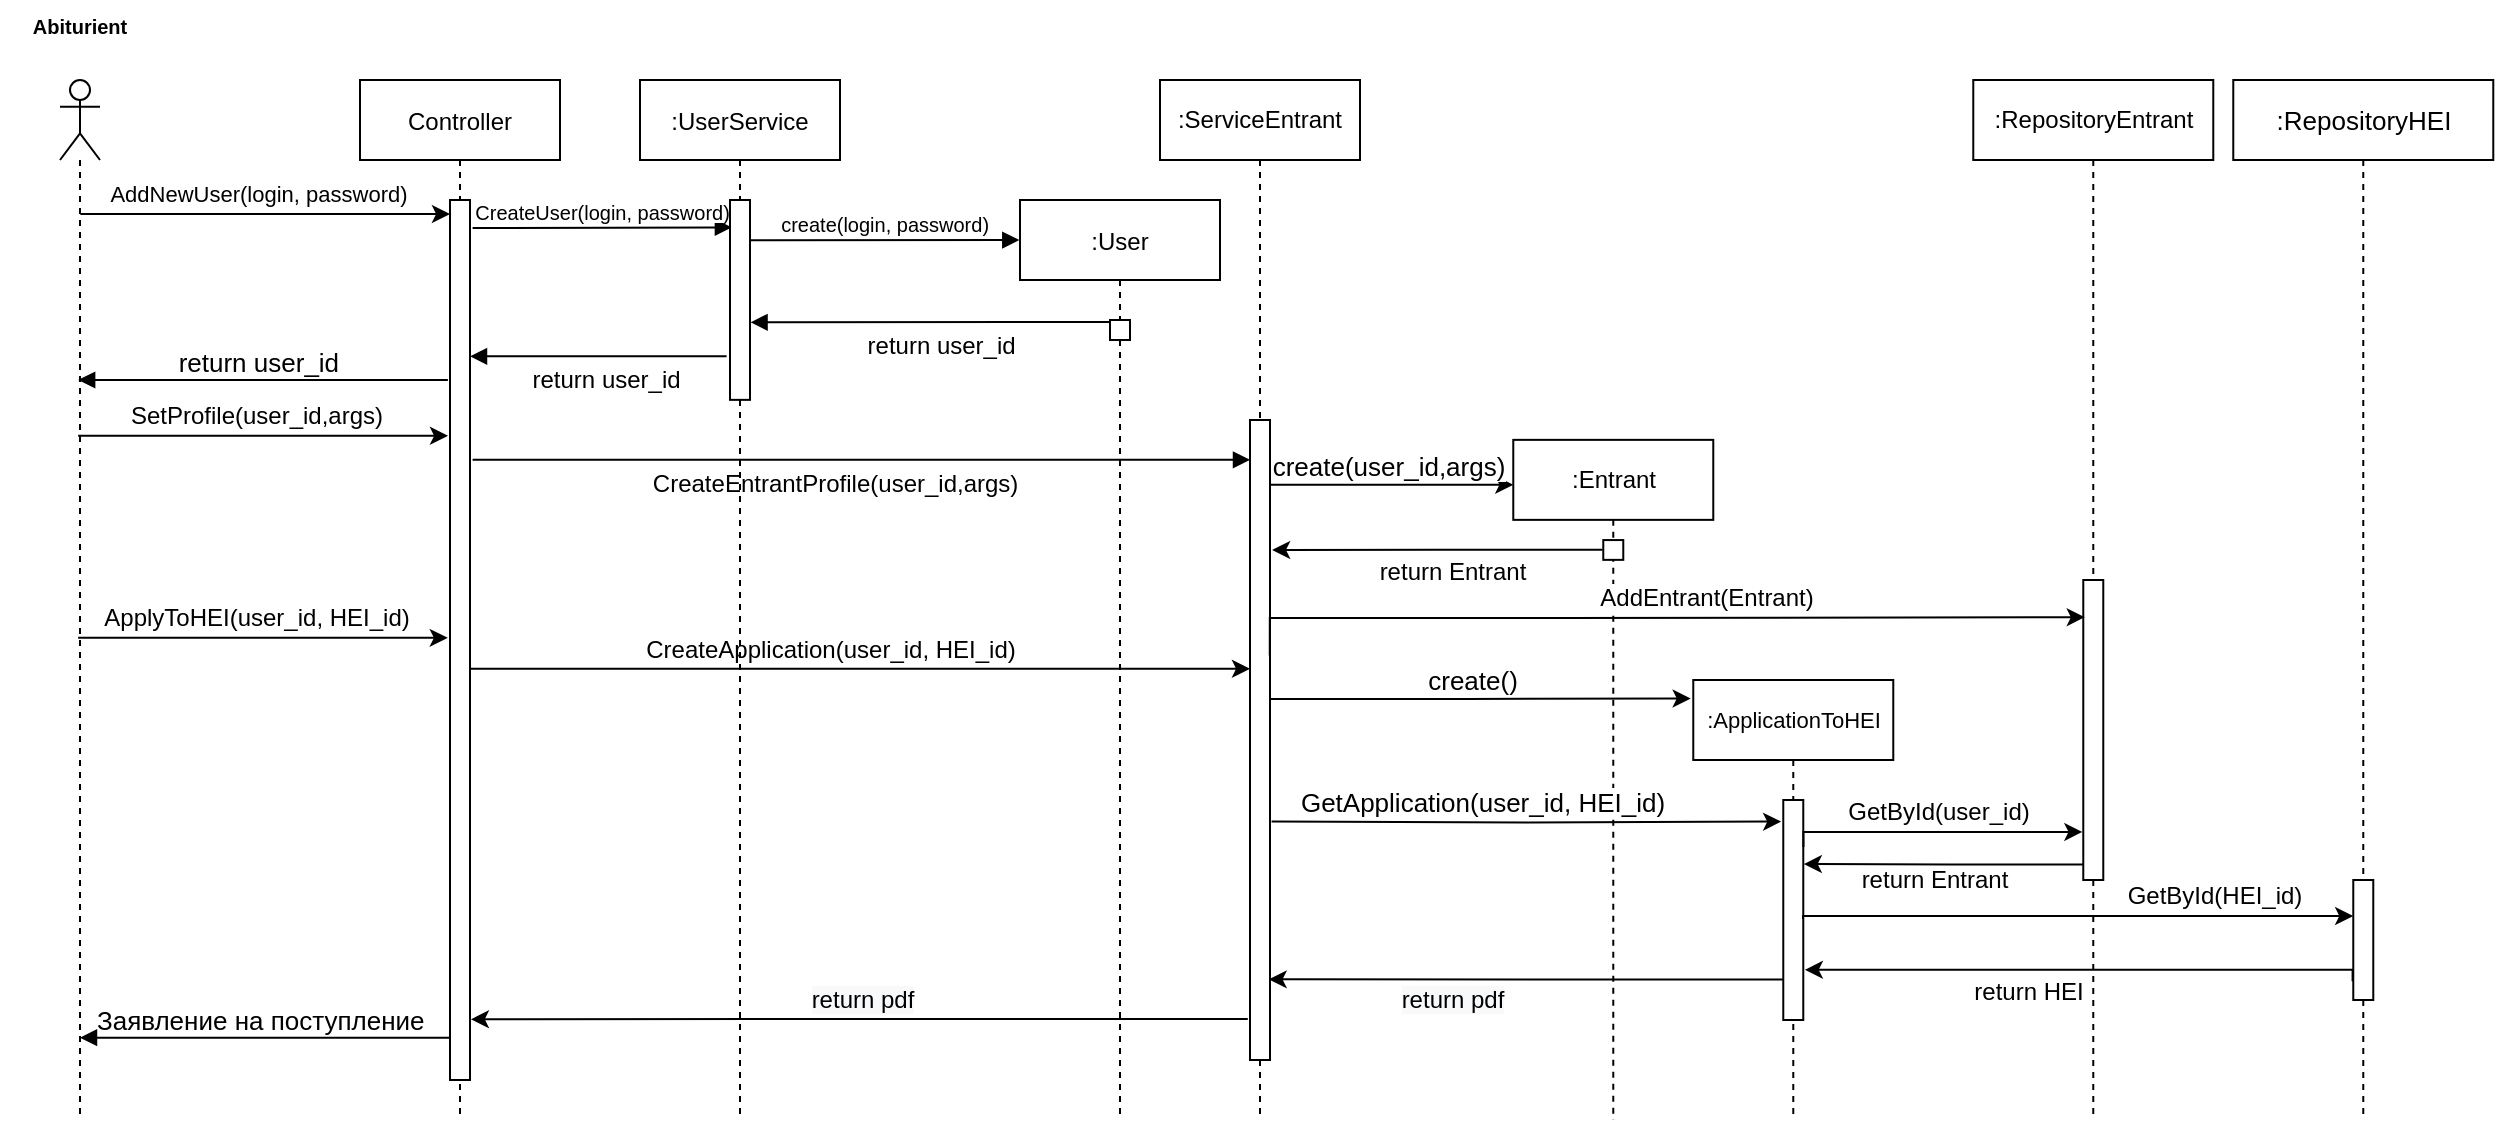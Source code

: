 <mxfile version="13.7.3" type="device" pages="4"><diagram id="kgpKYQtTHZ0yAKxKKP6v" name="Page-1"><mxGraphModel dx="2272" dy="832" grid="1" gridSize="10" guides="1" tooltips="1" connect="1" arrows="1" fold="1" page="1" pageScale="1" pageWidth="850" pageHeight="1100" math="0" shadow="0"><root><mxCell id="0"/><mxCell id="1" parent="0"/><mxCell id="3nuBFxr9cyL0pnOWT2aG-1" value="Controller" style="shape=umlLifeline;perimeter=lifelinePerimeter;container=1;collapsible=0;recursiveResize=0;rounded=0;shadow=0;strokeWidth=1;" parent="1" vertex="1"><mxGeometry x="120" y="80" width="100" height="520" as="geometry"/></mxCell><mxCell id="3nuBFxr9cyL0pnOWT2aG-2" value="" style="points=[];perimeter=orthogonalPerimeter;rounded=0;shadow=0;strokeWidth=1;" parent="3nuBFxr9cyL0pnOWT2aG-1" vertex="1"><mxGeometry x="45" y="60" width="10" height="440" as="geometry"/></mxCell><mxCell id="3nuBFxr9cyL0pnOWT2aG-5" value=":User" style="shape=umlLifeline;perimeter=lifelinePerimeter;container=1;collapsible=0;recursiveResize=0;rounded=0;shadow=0;strokeWidth=1;" parent="1" vertex="1"><mxGeometry x="450" y="140" width="100" height="460" as="geometry"/></mxCell><mxCell id="3nuBFxr9cyL0pnOWT2aG-6" value="" style="points=[];perimeter=orthogonalPerimeter;rounded=0;shadow=0;strokeWidth=1;" parent="3nuBFxr9cyL0pnOWT2aG-5" vertex="1"><mxGeometry x="45" y="60" width="10" height="10" as="geometry"/></mxCell><mxCell id="3nuBFxr9cyL0pnOWT2aG-8" value="CreateUser(login, password)" style="verticalAlign=bottom;endArrow=block;shadow=0;strokeWidth=1;fontSize=10;spacing=1;fontStyle=0;entryX=0.095;entryY=0.137;entryDx=0;entryDy=0;entryPerimeter=0;" parent="1" target="UAWszhp5WfW5lqZajHtj-2" edge="1"><mxGeometry relative="1" as="geometry"><mxPoint x="176.3" y="154.0" as="sourcePoint"/><mxPoint x="290" y="154" as="targetPoint"/></mxGeometry></mxCell><mxCell id="b28ftad-N_gCXy3Js4j1-1" value=":Entrant" style="shape=umlLifeline;perimeter=lifelinePerimeter;whiteSpace=wrap;html=1;container=1;collapsible=0;recursiveResize=0;outlineConnect=0;" parent="1" vertex="1"><mxGeometry x="696.64" y="259.93" width="100" height="340.07" as="geometry"/></mxCell><mxCell id="b28ftad-N_gCXy3Js4j1-21" value="" style="points=[];perimeter=orthogonalPerimeter;rounded=0;shadow=0;strokeWidth=1;" parent="b28ftad-N_gCXy3Js4j1-1" vertex="1"><mxGeometry x="45" y="50.1" width="10" height="9.9" as="geometry"/></mxCell><mxCell id="b28ftad-N_gCXy3Js4j1-4" value="" style="edgeStyle=orthogonalEdgeStyle;rounded=0;orthogonalLoop=1;jettySize=auto;html=1;" parent="1" edge="1"><mxGeometry relative="1" as="geometry"><mxPoint x="-19.833" y="147" as="sourcePoint"/><mxPoint x="165" y="147" as="targetPoint"/><Array as="points"><mxPoint x="165" y="147"/></Array></mxGeometry></mxCell><mxCell id="b28ftad-N_gCXy3Js4j1-5" value="&lt;span style=&quot;font-size: 11px&quot;&gt;AddNewUser(login, password)&lt;/span&gt;" style="edgeLabel;html=1;align=center;verticalAlign=middle;resizable=0;points=[];fontSize=11;" parent="b28ftad-N_gCXy3Js4j1-4" vertex="1" connectable="0"><mxGeometry x="-0.045" y="16" relative="1" as="geometry"><mxPoint x="-0.22" y="6" as="offset"/></mxGeometry></mxCell><mxCell id="b28ftad-N_gCXy3Js4j1-3" value="" style="shape=umlLifeline;participant=umlActor;perimeter=lifelinePerimeter;whiteSpace=wrap;html=1;container=1;collapsible=0;recursiveResize=0;verticalAlign=top;spacingTop=36;labelBackgroundColor=#ffffff;outlineConnect=0;size=40;" parent="1" vertex="1"><mxGeometry x="-30" y="80" width="20" height="520" as="geometry"/></mxCell><mxCell id="b28ftad-N_gCXy3Js4j1-7" value="" style="edgeStyle=orthogonalEdgeStyle;rounded=0;orthogonalLoop=1;jettySize=auto;html=1;" parent="1" edge="1"><mxGeometry relative="1" as="geometry"><mxPoint x="-20.929" y="257.93" as="sourcePoint"/><mxPoint x="164" y="257.93" as="targetPoint"/><Array as="points"><mxPoint x="70" y="257.93"/><mxPoint x="70" y="257.93"/></Array></mxGeometry></mxCell><mxCell id="b28ftad-N_gCXy3Js4j1-8" value="SetProfile(user_id,args)" style="edgeLabel;html=1;align=center;verticalAlign=middle;resizable=0;points=[];fontSize=12;" parent="b28ftad-N_gCXy3Js4j1-7" vertex="1" connectable="0"><mxGeometry x="-0.045" y="16" relative="1" as="geometry"><mxPoint x="0.17" y="6.2" as="offset"/></mxGeometry></mxCell><mxCell id="b28ftad-N_gCXy3Js4j1-9" value="" style="edgeStyle=orthogonalEdgeStyle;rounded=0;orthogonalLoop=1;jettySize=auto;html=1;entryX=0;entryY=0.066;entryDx=0;entryDy=0;entryPerimeter=0;" parent="1" source="dgZjpjvR125WxTECgzX0-12" target="b28ftad-N_gCXy3Js4j1-1" edge="1"><mxGeometry relative="1" as="geometry"><mxPoint x="878.79" y="230" as="sourcePoint"/><mxPoint x="700" y="300" as="targetPoint"/><Array as="points"><mxPoint x="663" y="282"/></Array></mxGeometry></mxCell><mxCell id="b28ftad-N_gCXy3Js4j1-10" value="create(user_id,args)" style="edgeLabel;html=1;align=center;verticalAlign=middle;resizable=0;points=[];fontSize=13;" parent="b28ftad-N_gCXy3Js4j1-9" vertex="1" connectable="0"><mxGeometry x="-0.045" y="16" relative="1" as="geometry"><mxPoint x="0.34" y="6" as="offset"/></mxGeometry></mxCell><mxCell id="b28ftad-N_gCXy3Js4j1-16" value="CreateEntrantProfile(user_id,args)" style="verticalAlign=bottom;endArrow=block;shadow=0;strokeWidth=1;fontSize=12;spacing=1;fontStyle=0;" parent="1" target="dgZjpjvR125WxTECgzX0-12" edge="1"><mxGeometry x="-0.067" y="-20" relative="1" as="geometry"><mxPoint x="176.3" y="269.93" as="sourcePoint"/><mxPoint x="430" y="270" as="targetPoint"/><mxPoint as="offset"/></mxGeometry></mxCell><mxCell id="b28ftad-N_gCXy3Js4j1-23" value="" style="edgeStyle=orthogonalEdgeStyle;rounded=0;orthogonalLoop=1;jettySize=auto;html=1;" parent="1" edge="1"><mxGeometry relative="1" as="geometry"><mxPoint x="-20.929" y="358.93" as="sourcePoint"/><mxPoint x="163.9" y="358.93" as="targetPoint"/><Array as="points"><mxPoint x="50" y="358.93"/><mxPoint x="50" y="358.93"/></Array></mxGeometry></mxCell><mxCell id="b28ftad-N_gCXy3Js4j1-24" value="ApplyToHEI(user_id, HEI_id)" style="edgeLabel;html=1;align=center;verticalAlign=middle;resizable=0;points=[];fontSize=12;" parent="b28ftad-N_gCXy3Js4j1-23" vertex="1" connectable="0"><mxGeometry x="-0.045" y="16" relative="1" as="geometry"><mxPoint x="0.17" y="6.2" as="offset"/></mxGeometry></mxCell><mxCell id="b28ftad-N_gCXy3Js4j1-30" value=":ApplicationToHEI" style="shape=umlLifeline;perimeter=lifelinePerimeter;whiteSpace=wrap;html=1;container=1;collapsible=0;recursiveResize=0;outlineConnect=0;fontSize=11;" parent="1" vertex="1"><mxGeometry x="786.64" y="380" width="100" height="220" as="geometry"/></mxCell><mxCell id="b28ftad-N_gCXy3Js4j1-38" value="" style="points=[];perimeter=orthogonalPerimeter;rounded=0;shadow=0;strokeWidth=1;" parent="b28ftad-N_gCXy3Js4j1-30" vertex="1"><mxGeometry x="45" y="60" width="10" height="110" as="geometry"/></mxCell><mxCell id="b28ftad-N_gCXy3Js4j1-31" value="" style="edgeStyle=orthogonalEdgeStyle;rounded=0;orthogonalLoop=1;jettySize=auto;html=1;exitX=1.009;exitY=0.25;exitDx=0;exitDy=0;exitPerimeter=0;entryX=-0.046;entryY=0.793;entryDx=0;entryDy=0;entryPerimeter=0;" parent="1" edge="1"><mxGeometry relative="1" as="geometry"><mxPoint x="841.73" y="463.5" as="sourcePoint"/><mxPoint x="981.18" y="455.95" as="targetPoint"/><Array as="points"><mxPoint x="841.64" y="456"/></Array></mxGeometry></mxCell><mxCell id="b28ftad-N_gCXy3Js4j1-32" value="GetById(user_id)" style="edgeLabel;html=1;align=center;verticalAlign=middle;resizable=0;points=[];fontSize=12;" parent="b28ftad-N_gCXy3Js4j1-31" vertex="1" connectable="0"><mxGeometry x="-0.045" y="16" relative="1" as="geometry"><mxPoint x="4.33" y="5.89" as="offset"/></mxGeometry></mxCell><mxCell id="b28ftad-N_gCXy3Js4j1-33" value="" style="edgeStyle=orthogonalEdgeStyle;rounded=0;orthogonalLoop=1;jettySize=auto;html=1;entryX=1.078;entryY=0.772;entryDx=0;entryDy=0;entryPerimeter=0;exitX=-0.035;exitY=0.844;exitDx=0;exitDy=0;exitPerimeter=0;" parent="1" source="z9aTTyhR5iD2xDXOlhlY-2" target="b28ftad-N_gCXy3Js4j1-38" edge="1"><mxGeometry relative="1" as="geometry"><mxPoint x="1096.64" y="406" as="sourcePoint"/><mxPoint x="836.64" y="525.21" as="targetPoint"/><Array as="points"><mxPoint x="1116.27" y="525"/></Array></mxGeometry></mxCell><mxCell id="b28ftad-N_gCXy3Js4j1-34" value="return HEI" style="edgeLabel;html=1;align=center;verticalAlign=middle;resizable=0;points=[];fontSize=12;" parent="b28ftad-N_gCXy3Js4j1-33" vertex="1" connectable="0"><mxGeometry x="-0.045" y="16" relative="1" as="geometry"><mxPoint x="-35.22" y="-5" as="offset"/></mxGeometry></mxCell><mxCell id="b28ftad-N_gCXy3Js4j1-46" value="Abiturient" style="text;align=center;fontStyle=1;verticalAlign=middle;spacingLeft=3;spacingRight=3;strokeColor=none;rotatable=0;points=[[0,0.5],[1,0.5]];portConstraint=eastwest;fontSize=10;" parent="1" vertex="1"><mxGeometry x="-60" y="40" width="80" height="26" as="geometry"/></mxCell><mxCell id="fWX2UZrPaGuefseZ3f-h-2" value="return user_id" style="verticalAlign=bottom;endArrow=block;shadow=0;strokeWidth=1;fontSize=13;spacing=1;fontStyle=0;exitX=-0.005;exitY=0.057;exitDx=0;exitDy=0;exitPerimeter=0;labelBackgroundColor=none;" parent="1" edge="1"><mxGeometry x="0.022" relative="1" as="geometry"><mxPoint x="163.94" y="230" as="sourcePoint"/><mxPoint x="-20.929" y="230.0" as="targetPoint"/><mxPoint as="offset"/></mxGeometry></mxCell><mxCell id="GTkO-flusiHdCyFf2sHd-1" value="return user_id" style="verticalAlign=bottom;endArrow=block;shadow=0;strokeWidth=1;fontSize=12;spacing=1;fontStyle=0;exitX=-0.172;exitY=0.702;exitDx=0;exitDy=0;exitPerimeter=0;labelBackgroundColor=none;" parent="1" edge="1"><mxGeometry x="-0.062" y="20" relative="1" as="geometry"><mxPoint x="303.28" y="218.151" as="sourcePoint"/><mxPoint x="175" y="218.151" as="targetPoint"/><mxPoint as="offset"/></mxGeometry></mxCell><mxCell id="3jT8Plv3LsxOdQbsFzrW-1" value="" style="endArrow=classic;html=1;fontSize=8;" parent="1" target="dgZjpjvR125WxTECgzX0-12" edge="1"><mxGeometry width="50" height="50" relative="1" as="geometry"><mxPoint x="175" y="374.4" as="sourcePoint"/><mxPoint x="603.41" y="374.4" as="targetPoint"/></mxGeometry></mxCell><mxCell id="3jT8Plv3LsxOdQbsFzrW-2" value="CreateApplication(user_id, HEI_id)" style="edgeLabel;html=1;align=center;verticalAlign=middle;resizable=0;points=[];fontSize=12;" parent="3jT8Plv3LsxOdQbsFzrW-1" vertex="1" connectable="0"><mxGeometry x="-0.135" y="1" relative="1" as="geometry"><mxPoint x="10.93" y="-8.9" as="offset"/></mxGeometry></mxCell><mxCell id="3jT8Plv3LsxOdQbsFzrW-3" value="" style="edgeStyle=orthogonalEdgeStyle;rounded=0;orthogonalLoop=1;jettySize=auto;html=1;exitX=-0.008;exitY=0.816;exitDx=0;exitDy=0;exitPerimeter=0;entryX=0.933;entryY=0.874;entryDx=0;entryDy=0;entryPerimeter=0;" parent="1" source="b28ftad-N_gCXy3Js4j1-38" target="dgZjpjvR125WxTECgzX0-12" edge="1"><mxGeometry relative="1" as="geometry"><mxPoint x="434.97" y="483.1" as="sourcePoint"/><mxPoint x="690" y="490" as="targetPoint"/><Array as="points"/></mxGeometry></mxCell><mxCell id="3jT8Plv3LsxOdQbsFzrW-4" value="&lt;span style=&quot;font-size: 12px ; background-color: rgb(248 , 249 , 250)&quot;&gt;return pdf&lt;/span&gt;" style="edgeLabel;html=1;align=center;verticalAlign=middle;resizable=0;points=[];fontSize=12;" parent="3jT8Plv3LsxOdQbsFzrW-3" vertex="1" connectable="0"><mxGeometry x="-0.045" y="16" relative="1" as="geometry"><mxPoint x="-42.97" y="-5.83" as="offset"/></mxGeometry></mxCell><mxCell id="z9aTTyhR5iD2xDXOlhlY-1" value=":RepositoryHEI" style="shape=umlLifeline;perimeter=lifelinePerimeter;whiteSpace=wrap;html=1;container=1;collapsible=0;recursiveResize=0;outlineConnect=0;fontSize=13;" parent="1" vertex="1"><mxGeometry x="1056.64" y="80" width="130" height="520" as="geometry"/></mxCell><mxCell id="z9aTTyhR5iD2xDXOlhlY-2" value="" style="points=[];perimeter=orthogonalPerimeter;rounded=0;shadow=0;strokeWidth=1;" parent="z9aTTyhR5iD2xDXOlhlY-1" vertex="1"><mxGeometry x="60" y="400" width="10" height="60" as="geometry"/></mxCell><mxCell id="z9aTTyhR5iD2xDXOlhlY-3" value="" style="edgeStyle=orthogonalEdgeStyle;rounded=0;orthogonalLoop=1;jettySize=auto;html=1;exitX=0.987;exitY=0.541;exitDx=0;exitDy=0;exitPerimeter=0;" parent="1" source="b28ftad-N_gCXy3Js4j1-38" edge="1"><mxGeometry relative="1" as="geometry"><mxPoint x="846.97" y="500.069" as="sourcePoint"/><mxPoint x="1116.64" y="498" as="targetPoint"/><Array as="points"><mxPoint x="841.64" y="498"/><mxPoint x="1116.64" y="498"/></Array></mxGeometry></mxCell><mxCell id="z9aTTyhR5iD2xDXOlhlY-4" value="GetById(HEI_id)" style="edgeLabel;html=1;align=center;verticalAlign=middle;resizable=0;points=[];fontSize=12;" parent="z9aTTyhR5iD2xDXOlhlY-3" vertex="1" connectable="0"><mxGeometry x="-0.045" y="16" relative="1" as="geometry"><mxPoint x="74.67" y="5.97" as="offset"/></mxGeometry></mxCell><mxCell id="z9aTTyhR5iD2xDXOlhlY-5" value="" style="edgeStyle=orthogonalEdgeStyle;rounded=0;orthogonalLoop=1;jettySize=auto;html=1;entryX=1.025;entryY=0.291;entryDx=0;entryDy=0;entryPerimeter=0;exitX=0.001;exitY=0.948;exitDx=0;exitDy=0;exitPerimeter=0;" parent="1" source="dgZjpjvR125WxTECgzX0-10" target="b28ftad-N_gCXy3Js4j1-38" edge="1"><mxGeometry relative="1" as="geometry"><mxPoint x="1055.64" y="510" as="sourcePoint"/><mxPoint x="846.64" y="472.03" as="targetPoint"/><Array as="points"><mxPoint x="914.64" y="472"/></Array></mxGeometry></mxCell><mxCell id="z9aTTyhR5iD2xDXOlhlY-6" value="return Entrant" style="edgeLabel;html=1;align=center;verticalAlign=middle;resizable=0;points=[];fontSize=12;" parent="z9aTTyhR5iD2xDXOlhlY-5" vertex="1" connectable="0"><mxGeometry x="-0.045" y="16" relative="1" as="geometry"><mxPoint x="-8.11" y="-8.2" as="offset"/></mxGeometry></mxCell><mxCell id="z9aTTyhR5iD2xDXOlhlY-7" value="Заявление на поступление" style="verticalAlign=bottom;endArrow=block;shadow=0;strokeWidth=1;fontSize=13;spacing=1;fontStyle=0;exitX=-0.005;exitY=0.057;exitDx=0;exitDy=0;exitPerimeter=0;labelBackgroundColor=none;" parent="1" edge="1"><mxGeometry x="0.022" relative="1" as="geometry"><mxPoint x="164.87" y="558.82" as="sourcePoint"/><mxPoint x="-19.999" y="558.82" as="targetPoint"/><mxPoint as="offset"/></mxGeometry></mxCell><mxCell id="UAWszhp5WfW5lqZajHtj-1" value=":UserService" style="shape=umlLifeline;perimeter=lifelinePerimeter;container=1;collapsible=0;recursiveResize=0;rounded=0;shadow=0;strokeWidth=1;" parent="1" vertex="1"><mxGeometry x="260" y="80" width="100" height="520" as="geometry"/></mxCell><mxCell id="UAWszhp5WfW5lqZajHtj-2" value="" style="points=[];perimeter=orthogonalPerimeter;rounded=0;shadow=0;strokeWidth=1;" parent="UAWszhp5WfW5lqZajHtj-1" vertex="1"><mxGeometry x="45" y="60" width="10" height="99.93" as="geometry"/></mxCell><mxCell id="UAWszhp5WfW5lqZajHtj-3" value="create(login, password)" style="verticalAlign=bottom;endArrow=block;shadow=0;strokeWidth=1;fontSize=10;spacing=1;fontStyle=0;entryX=0.095;entryY=0.137;entryDx=0;entryDy=0;entryPerimeter=0;exitX=1.006;exitY=0.201;exitDx=0;exitDy=0;exitPerimeter=0;" parent="1" source="UAWszhp5WfW5lqZajHtj-2" edge="1"><mxGeometry relative="1" as="geometry"><mxPoint x="320" y="160" as="sourcePoint"/><mxPoint x="449.65" y="160.0" as="targetPoint"/></mxGeometry></mxCell><mxCell id="UAWszhp5WfW5lqZajHtj-4" value="return user_id" style="verticalAlign=bottom;endArrow=block;shadow=0;strokeWidth=1;fontSize=12;spacing=1;fontStyle=0;exitX=-0.021;exitY=0.102;exitDx=0;exitDy=0;exitPerimeter=0;labelBackgroundColor=none;entryX=1.028;entryY=0.612;entryDx=0;entryDy=0;entryPerimeter=0;" parent="1" source="3nuBFxr9cyL0pnOWT2aG-6" target="UAWszhp5WfW5lqZajHtj-2" edge="1"><mxGeometry x="-0.062" y="20" relative="1" as="geometry"><mxPoint x="488.94" y="210" as="sourcePoint"/><mxPoint x="330" y="210" as="targetPoint"/><mxPoint as="offset"/></mxGeometry></mxCell><mxCell id="dgZjpjvR125WxTECgzX0-9" value=":RepositoryEntrant" style="shape=umlLifeline;perimeter=lifelinePerimeter;whiteSpace=wrap;html=1;container=1;collapsible=0;recursiveResize=0;outlineConnect=0;" parent="1" vertex="1"><mxGeometry x="926.64" y="80" width="120" height="520" as="geometry"/></mxCell><mxCell id="dgZjpjvR125WxTECgzX0-11" value=":ServiceEntrant" style="shape=umlLifeline;perimeter=lifelinePerimeter;whiteSpace=wrap;html=1;container=1;collapsible=0;recursiveResize=0;outlineConnect=0;" parent="1" vertex="1"><mxGeometry x="520" y="80" width="100" height="520" as="geometry"/></mxCell><mxCell id="dgZjpjvR125WxTECgzX0-12" value="" style="points=[];perimeter=orthogonalPerimeter;rounded=0;shadow=0;strokeWidth=1;" parent="dgZjpjvR125WxTECgzX0-11" vertex="1"><mxGeometry x="45" y="170" width="10" height="320" as="geometry"/></mxCell><mxCell id="tjqTMKqpKw6Odnu1E3lR-5" value="" style="edgeStyle=orthogonalEdgeStyle;rounded=0;orthogonalLoop=1;jettySize=auto;html=1;entryX=1.106;entryY=0.203;entryDx=0;entryDy=0;entryPerimeter=0;exitX=-0.031;exitY=0.495;exitDx=0;exitDy=0;exitPerimeter=0;" parent="1" source="b28ftad-N_gCXy3Js4j1-21" target="dgZjpjvR125WxTECgzX0-12" edge="1"><mxGeometry relative="1" as="geometry"><mxPoint x="710" y="315" as="sourcePoint"/><mxPoint x="616.87" y="315.42" as="targetPoint"/><Array as="points"/></mxGeometry></mxCell><mxCell id="tjqTMKqpKw6Odnu1E3lR-6" value="return Entrant" style="edgeLabel;html=1;align=center;verticalAlign=middle;resizable=0;points=[];fontSize=12;" parent="tjqTMKqpKw6Odnu1E3lR-5" vertex="1" connectable="0"><mxGeometry x="-0.045" y="16" relative="1" as="geometry"><mxPoint x="3.1" y="-5" as="offset"/></mxGeometry></mxCell><mxCell id="dgZjpjvR125WxTECgzX0-10" value="" style="points=[];perimeter=orthogonalPerimeter;rounded=0;shadow=0;strokeWidth=1;" parent="1" vertex="1"><mxGeometry x="981.64" y="330" width="10" height="150" as="geometry"/></mxCell><mxCell id="3u72oa5p3fdMbGjBT_hG-1" value="" style="edgeStyle=orthogonalEdgeStyle;rounded=0;orthogonalLoop=1;jettySize=auto;html=1;entryX=0.076;entryY=0.124;entryDx=0;entryDy=0;entryPerimeter=0;exitX=0.988;exitY=0.368;exitDx=0;exitDy=0;exitPerimeter=0;" parent="1" source="dgZjpjvR125WxTECgzX0-12" target="dgZjpjvR125WxTECgzX0-10" edge="1"><mxGeometry relative="1" as="geometry"><mxPoint x="615" y="349.539" as="sourcePoint"/><mxPoint x="824.67" y="349.499" as="targetPoint"/><Array as="points"><mxPoint x="575" y="349"/><mxPoint x="720" y="349"/></Array></mxGeometry></mxCell><mxCell id="3u72oa5p3fdMbGjBT_hG-2" value="AddEntrant(Entrant)" style="edgeLabel;html=1;align=center;verticalAlign=middle;resizable=0;points=[];fontSize=12;" parent="3u72oa5p3fdMbGjBT_hG-1" vertex="1" connectable="0"><mxGeometry x="-0.045" y="16" relative="1" as="geometry"><mxPoint x="33.34" y="6" as="offset"/></mxGeometry></mxCell><mxCell id="3u72oa5p3fdMbGjBT_hG-5" value="" style="edgeStyle=orthogonalEdgeStyle;rounded=0;orthogonalLoop=1;jettySize=auto;html=1;entryX=-0.013;entryY=0.042;entryDx=0;entryDy=0;entryPerimeter=0;exitX=1.04;exitY=0.436;exitDx=0;exitDy=0;exitPerimeter=0;" parent="1" source="dgZjpjvR125WxTECgzX0-12" target="b28ftad-N_gCXy3Js4j1-30" edge="1"><mxGeometry relative="1" as="geometry"><mxPoint x="585" y="389.997" as="sourcePoint"/><mxPoint x="720" y="390.065" as="targetPoint"/><Array as="points"><mxPoint x="673" y="390"/></Array></mxGeometry></mxCell><mxCell id="3u72oa5p3fdMbGjBT_hG-6" value="create()" style="edgeLabel;html=1;align=center;verticalAlign=middle;resizable=0;points=[];fontSize=13;" parent="3u72oa5p3fdMbGjBT_hG-5" vertex="1" connectable="0"><mxGeometry x="-0.045" y="16" relative="1" as="geometry"><mxPoint x="0.34" y="6" as="offset"/></mxGeometry></mxCell><mxCell id="3u72oa5p3fdMbGjBT_hG-7" value="" style="edgeStyle=orthogonalEdgeStyle;rounded=0;orthogonalLoop=1;jettySize=auto;html=1;entryX=-0.108;entryY=0.098;entryDx=0;entryDy=0;entryPerimeter=0;exitX=1.04;exitY=0.436;exitDx=0;exitDy=0;exitPerimeter=0;" parent="1" target="b28ftad-N_gCXy3Js4j1-38" edge="1"><mxGeometry relative="1" as="geometry"><mxPoint x="575.8" y="450.78" as="sourcePoint"/><mxPoint x="800.0" y="450" as="targetPoint"/><Array as="points"/></mxGeometry></mxCell><mxCell id="3u72oa5p3fdMbGjBT_hG-8" value="GetApplication(user_id, HEI_id)" style="edgeLabel;html=1;align=center;verticalAlign=middle;resizable=0;points=[];fontSize=13;" parent="3u72oa5p3fdMbGjBT_hG-7" vertex="1" connectable="0"><mxGeometry x="-0.045" y="16" relative="1" as="geometry"><mxPoint x="-17.47" y="5.22" as="offset"/></mxGeometry></mxCell><mxCell id="3u72oa5p3fdMbGjBT_hG-12" value="" style="edgeStyle=orthogonalEdgeStyle;rounded=0;orthogonalLoop=1;jettySize=auto;html=1;entryX=1.044;entryY=0.931;entryDx=0;entryDy=0;entryPerimeter=0;exitX=-0.111;exitY=0.936;exitDx=0;exitDy=0;exitPerimeter=0;" parent="1" source="dgZjpjvR125WxTECgzX0-12" target="3nuBFxr9cyL0pnOWT2aG-2" edge="1"><mxGeometry relative="1" as="geometry"><mxPoint x="396.96" y="549.08" as="sourcePoint"/><mxPoint x="180" y="549" as="targetPoint"/><Array as="points"/></mxGeometry></mxCell><mxCell id="3u72oa5p3fdMbGjBT_hG-13" value="&lt;span style=&quot;font-size: 12px ; background-color: rgb(248 , 249 , 250)&quot;&gt;return pdf&lt;/span&gt;" style="edgeLabel;html=1;align=center;verticalAlign=middle;resizable=0;points=[];fontSize=12;" parent="3u72oa5p3fdMbGjBT_hG-12" vertex="1" connectable="0"><mxGeometry x="-0.045" y="16" relative="1" as="geometry"><mxPoint x="-8.06" y="-25.5" as="offset"/></mxGeometry></mxCell></root></mxGraphModel></diagram><diagram id="b99w9JI_eQA6VL0RLf_K" name="Page-2"><mxGraphModel dx="2249" dy="832" grid="1" gridSize="10" guides="1" tooltips="1" connect="1" arrows="1" fold="1" page="1" pageScale="1" pageWidth="827" pageHeight="1169" math="0" shadow="0"><root><mxCell id="xTMOfuiZaO4Hi9tML4qJ-0"/><mxCell id="xTMOfuiZaO4Hi9tML4qJ-1" parent="xTMOfuiZaO4Hi9tML4qJ-0"/><mxCell id="xTMOfuiZaO4Hi9tML4qJ-2" value="Controller" style="shape=umlLifeline;perimeter=lifelinePerimeter;container=1;collapsible=0;recursiveResize=0;rounded=0;shadow=0;strokeWidth=1;" parent="xTMOfuiZaO4Hi9tML4qJ-1" vertex="1"><mxGeometry x="120" y="80" width="100" height="560" as="geometry"/></mxCell><mxCell id="xTMOfuiZaO4Hi9tML4qJ-3" value="" style="points=[];perimeter=orthogonalPerimeter;rounded=0;shadow=0;strokeWidth=1;" parent="xTMOfuiZaO4Hi9tML4qJ-2" vertex="1"><mxGeometry x="45" y="52.8" width="10" height="477.2" as="geometry"/></mxCell><mxCell id="xTMOfuiZaO4Hi9tML4qJ-11" value="" style="shape=umlLifeline;participant=umlActor;perimeter=lifelinePerimeter;whiteSpace=wrap;html=1;container=1;collapsible=0;recursiveResize=0;verticalAlign=top;spacingTop=36;labelBackgroundColor=#ffffff;outlineConnect=0;size=40;" parent="xTMOfuiZaO4Hi9tML4qJ-1" vertex="1"><mxGeometry x="-50" y="80" width="20" height="560" as="geometry"/></mxCell><mxCell id="xTMOfuiZaO4Hi9tML4qJ-31" value="" style="edgeStyle=orthogonalEdgeStyle;rounded=0;orthogonalLoop=1;jettySize=auto;html=1;" parent="xTMOfuiZaO4Hi9tML4qJ-1" edge="1"><mxGeometry relative="1" as="geometry"><mxPoint x="-40.19" y="153" as="sourcePoint"/><mxPoint x="164" y="153" as="targetPoint"/><Array as="points"><mxPoint x="164" y="153"/></Array></mxGeometry></mxCell><mxCell id="xTMOfuiZaO4Hi9tML4qJ-32" value="FilterHEIs(args)" style="edgeLabel;html=1;align=center;verticalAlign=middle;resizable=0;points=[];fontSize=11;" parent="xTMOfuiZaO4Hi9tML4qJ-31" vertex="1" connectable="0"><mxGeometry x="-0.045" y="16" relative="1" as="geometry"><mxPoint x="2.95" y="6" as="offset"/></mxGeometry></mxCell><mxCell id="xTMOfuiZaO4Hi9tML4qJ-33" value="" style="edgeStyle=orthogonalEdgeStyle;rounded=0;orthogonalLoop=1;jettySize=auto;html=1;" parent="xTMOfuiZaO4Hi9tML4qJ-1" edge="1"><mxGeometry relative="1" as="geometry"><mxPoint x="-40.071" y="339.8" as="sourcePoint"/><mxPoint x="164" y="339.8" as="targetPoint"/><Array as="points"><mxPoint x="164" y="339.8"/></Array></mxGeometry></mxCell><mxCell id="xTMOfuiZaO4Hi9tML4qJ-34" value="GetHEIProfile(HEI_id)" style="edgeLabel;html=1;align=center;verticalAlign=middle;resizable=0;points=[];" parent="xTMOfuiZaO4Hi9tML4qJ-33" vertex="1" connectable="0"><mxGeometry x="-0.045" y="16" relative="1" as="geometry"><mxPoint x="0.17" y="26.21" as="offset"/></mxGeometry></mxCell><mxCell id="xTMOfuiZaO4Hi9tML4qJ-35" value=":RepositoryHEI" style="shape=umlLifeline;perimeter=lifelinePerimeter;whiteSpace=wrap;html=1;container=1;collapsible=0;recursiveResize=0;outlineConnect=0;" parent="xTMOfuiZaO4Hi9tML4qJ-1" vertex="1"><mxGeometry x="600" y="80" width="100" height="560" as="geometry"/></mxCell><mxCell id="xTMOfuiZaO4Hi9tML4qJ-36" value="" style="points=[];perimeter=orthogonalPerimeter;rounded=0;shadow=0;strokeWidth=1;" parent="xTMOfuiZaO4Hi9tML4qJ-35" vertex="1"><mxGeometry x="45" y="130" width="10" height="250" as="geometry"/></mxCell><mxCell id="xTMOfuiZaO4Hi9tML4qJ-37" value="Abiturient" style="text;align=center;fontStyle=1;verticalAlign=middle;spacingLeft=3;spacingRight=3;strokeColor=none;rotatable=0;points=[[0,0.5],[1,0.5]];portConstraint=eastwest;fontSize=10;" parent="xTMOfuiZaO4Hi9tML4qJ-1" vertex="1"><mxGeometry x="-80" y="60" width="80" height="26" as="geometry"/></mxCell><mxCell id="xTMOfuiZaO4Hi9tML4qJ-40" value=":Sorter" style="shape=umlLifeline;perimeter=lifelinePerimeter;whiteSpace=wrap;html=1;container=1;collapsible=0;recursiveResize=0;outlineConnect=0;" parent="xTMOfuiZaO4Hi9tML4qJ-1" vertex="1"><mxGeometry x="445" y="160" width="100" height="480" as="geometry"/></mxCell><mxCell id="xTMOfuiZaO4Hi9tML4qJ-41" value="" style="points=[];perimeter=orthogonalPerimeter;rounded=0;shadow=0;strokeWidth=1;" parent="xTMOfuiZaO4Hi9tML4qJ-40" vertex="1"><mxGeometry x="45" y="60" width="10" height="70" as="geometry"/></mxCell><mxCell id="xTMOfuiZaO4Hi9tML4qJ-42" value="" style="endArrow=classic;html=1;fontSize=11;entryX=-0.081;entryY=0.016;entryDx=0;entryDy=0;entryPerimeter=0;" parent="xTMOfuiZaO4Hi9tML4qJ-1" edge="1"><mxGeometry width="50" height="50" relative="1" as="geometry"><mxPoint x="175" y="165.28" as="sourcePoint"/><mxPoint x="334.19" y="165.28" as="targetPoint"/></mxGeometry></mxCell><mxCell id="xTMOfuiZaO4Hi9tML4qJ-43" value="FilterWithParemeters(args)" style="edgeLabel;html=1;align=center;verticalAlign=middle;resizable=0;points=[];fontSize=11;" parent="xTMOfuiZaO4Hi9tML4qJ-42" vertex="1" connectable="0"><mxGeometry x="-0.5" y="2" relative="1" as="geometry"><mxPoint x="35" y="-8.36" as="offset"/></mxGeometry></mxCell><mxCell id="xTMOfuiZaO4Hi9tML4qJ-44" value="" style="endArrow=classic;html=1;fontSize=11;" parent="xTMOfuiZaO4Hi9tML4qJ-1" target="xTMOfuiZaO4Hi9tML4qJ-41" edge="1"><mxGeometry width="50" height="50" relative="1" as="geometry"><mxPoint x="340" y="230" as="sourcePoint"/><mxPoint x="445" y="230" as="targetPoint"/></mxGeometry></mxCell><mxCell id="xTMOfuiZaO4Hi9tML4qJ-45" value="GetHEIsWithFilter(args)" style="edgeLabel;html=1;align=center;verticalAlign=middle;resizable=0;points=[];fontSize=11;" parent="xTMOfuiZaO4Hi9tML4qJ-44" vertex="1" connectable="0"><mxGeometry x="-0.5" y="2" relative="1" as="geometry"><mxPoint x="37.29" y="-8.0" as="offset"/></mxGeometry></mxCell><mxCell id="xTMOfuiZaO4Hi9tML4qJ-48" value="" style="endArrow=classic;html=1;fontSize=11;exitX=0.999;exitY=0.279;exitDx=0;exitDy=0;exitPerimeter=0;entryX=0.071;entryY=0.117;entryDx=0;entryDy=0;entryPerimeter=0;" parent="xTMOfuiZaO4Hi9tML4qJ-1" source="xTMOfuiZaO4Hi9tML4qJ-41" target="xTMOfuiZaO4Hi9tML4qJ-36" edge="1"><mxGeometry width="50" height="50" relative="1" as="geometry"><mxPoint x="495" y="240" as="sourcePoint"/><mxPoint x="769.73" y="239.66" as="targetPoint"/></mxGeometry></mxCell><mxCell id="xTMOfuiZaO4Hi9tML4qJ-49" value="GetAll()" style="edgeLabel;html=1;align=center;verticalAlign=middle;resizable=0;points=[];fontSize=11;" parent="xTMOfuiZaO4Hi9tML4qJ-48" vertex="1" connectable="0"><mxGeometry x="-0.5" y="2" relative="1" as="geometry"><mxPoint x="33.46" y="-7.9" as="offset"/></mxGeometry></mxCell><mxCell id="xTMOfuiZaO4Hi9tML4qJ-50" value="" style="endArrow=classic;html=1;fontSize=11;entryX=1.058;entryY=0.899;entryDx=0;entryDy=0;entryPerimeter=0;exitX=-0.058;exitY=0.247;exitDx=0;exitDy=0;exitPerimeter=0;" parent="xTMOfuiZaO4Hi9tML4qJ-1" source="xTMOfuiZaO4Hi9tML4qJ-36" edge="1"><mxGeometry width="50" height="50" relative="1" as="geometry"><mxPoint x="769.64" y="272.09" as="sourcePoint"/><mxPoint x="500.58" y="271.9" as="targetPoint"/></mxGeometry></mxCell><mxCell id="xTMOfuiZaO4Hi9tML4qJ-51" value="return Collection&amp;lt;HEI&amp;gt;&amp;nbsp;" style="edgeLabel;html=1;align=center;verticalAlign=middle;resizable=0;points=[];fontSize=11;" parent="xTMOfuiZaO4Hi9tML4qJ-50" vertex="1" connectable="0"><mxGeometry x="-0.5" y="2" relative="1" as="geometry"><mxPoint x="-28.56" y="-12" as="offset"/></mxGeometry></mxCell><mxCell id="xTMOfuiZaO4Hi9tML4qJ-52" value="" style="endArrow=classic;html=1;fontSize=11;exitX=-0.078;exitY=0.914;exitDx=0;exitDy=0;exitPerimeter=0;entryX=1.06;entryY=0.405;entryDx=0;entryDy=0;entryPerimeter=0;" parent="xTMOfuiZaO4Hi9tML4qJ-1" source="xTMOfuiZaO4Hi9tML4qJ-41" target="iRAC7jxMSavYUnyTS1Ci-3" edge="1"><mxGeometry width="50" height="50" relative="1" as="geometry"><mxPoint x="435" y="282" as="sourcePoint"/><mxPoint x="350" y="284" as="targetPoint"/></mxGeometry></mxCell><mxCell id="xTMOfuiZaO4Hi9tML4qJ-53" value="return Collection&amp;lt;HEI&amp;gt;&amp;nbsp;" style="edgeLabel;html=1;align=center;verticalAlign=middle;resizable=0;points=[];fontSize=11;" parent="xTMOfuiZaO4Hi9tML4qJ-52" vertex="1" connectable="0"><mxGeometry x="-0.5" y="2" relative="1" as="geometry"><mxPoint x="-36.92" y="-12" as="offset"/></mxGeometry></mxCell><mxCell id="xTMOfuiZaO4Hi9tML4qJ-54" value="" style="endArrow=classic;html=1;fontSize=11;" parent="xTMOfuiZaO4Hi9tML4qJ-1" edge="1"><mxGeometry width="50" height="50" relative="1" as="geometry"><mxPoint x="165" y="312.8" as="sourcePoint"/><mxPoint x="-39.976" y="312.8" as="targetPoint"/></mxGeometry></mxCell><mxCell id="xTMOfuiZaO4Hi9tML4qJ-55" value="отфильтрованный список ВУЗов&amp;nbsp;" style="edgeLabel;html=1;align=center;verticalAlign=middle;resizable=0;points=[];fontSize=11;" parent="xTMOfuiZaO4Hi9tML4qJ-54" vertex="1" connectable="0"><mxGeometry x="-0.5" y="2" relative="1" as="geometry"><mxPoint x="-43.43" y="-12" as="offset"/></mxGeometry></mxCell><mxCell id="xTMOfuiZaO4Hi9tML4qJ-58" value="" style="endArrow=classic;html=1;fontSize=11;entryX=1.006;entryY=0.449;entryDx=0;entryDy=0;entryPerimeter=0;exitX=0.067;exitY=0.748;exitDx=0;exitDy=0;exitPerimeter=0;" parent="xTMOfuiZaO4Hi9tML4qJ-1" edge="1"><mxGeometry width="50" height="50" relative="1" as="geometry"><mxPoint x="165.67" y="450" as="sourcePoint"/><mxPoint x="-40.0" y="450.64" as="targetPoint"/></mxGeometry></mxCell><mxCell id="xTMOfuiZaO4Hi9tML4qJ-59" value="объект с информацией о ВУЗе&amp;nbsp;" style="edgeLabel;html=1;align=center;verticalAlign=middle;resizable=0;points=[];fontSize=11;" parent="xTMOfuiZaO4Hi9tML4qJ-58" vertex="1" connectable="0"><mxGeometry x="-0.5" y="2" relative="1" as="geometry"><mxPoint x="-36.92" y="-12" as="offset"/></mxGeometry></mxCell><mxCell id="iRAC7jxMSavYUnyTS1Ci-2" value=":ServiceHEI" style="shape=umlLifeline;perimeter=lifelinePerimeter;whiteSpace=wrap;html=1;container=1;collapsible=0;recursiveResize=0;outlineConnect=0;" parent="xTMOfuiZaO4Hi9tML4qJ-1" vertex="1"><mxGeometry x="290" y="80" width="100" height="560" as="geometry"/></mxCell><mxCell id="iRAC7jxMSavYUnyTS1Ci-3" value="" style="points=[];perimeter=orthogonalPerimeter;rounded=0;shadow=0;strokeWidth=1;" parent="iRAC7jxMSavYUnyTS1Ci-2" vertex="1"><mxGeometry x="45" y="70" width="10" height="330" as="geometry"/></mxCell><mxCell id="iRAC7jxMSavYUnyTS1Ci-4" value="" style="endArrow=classic;html=1;fontSize=11;" parent="xTMOfuiZaO4Hi9tML4qJ-1" edge="1"><mxGeometry width="50" height="50" relative="1" as="geometry"><mxPoint x="344" y="175" as="sourcePoint"/><mxPoint x="445" y="175" as="targetPoint"/></mxGeometry></mxCell><mxCell id="iRAC7jxMSavYUnyTS1Ci-5" value="Create()" style="edgeLabel;html=1;align=center;verticalAlign=middle;resizable=0;points=[];fontSize=11;" parent="iRAC7jxMSavYUnyTS1Ci-4" vertex="1" connectable="0"><mxGeometry x="-0.5" y="2" relative="1" as="geometry"><mxPoint x="19.37" y="-7.9" as="offset"/></mxGeometry></mxCell><mxCell id="iRAC7jxMSavYUnyTS1Ci-6" value="" style="endArrow=classic;html=1;fontSize=11;exitX=-0.089;exitY=0.455;exitDx=0;exitDy=0;exitPerimeter=0;" parent="xTMOfuiZaO4Hi9tML4qJ-1" source="iRAC7jxMSavYUnyTS1Ci-3" target="xTMOfuiZaO4Hi9tML4qJ-3" edge="1"><mxGeometry width="50" height="50" relative="1" as="geometry"><mxPoint x="332.86" y="290" as="sourcePoint"/><mxPoint x="190.0" y="290.22" as="targetPoint"/></mxGeometry></mxCell><mxCell id="iRAC7jxMSavYUnyTS1Ci-7" value="return Collection&amp;lt;DTO_HEI&amp;gt;&amp;nbsp;" style="edgeLabel;html=1;align=center;verticalAlign=middle;resizable=0;points=[];fontSize=11;" parent="iRAC7jxMSavYUnyTS1Ci-6" vertex="1" connectable="0"><mxGeometry x="-0.5" y="2" relative="1" as="geometry"><mxPoint x="-36.92" y="-12" as="offset"/></mxGeometry></mxCell><mxCell id="iRAC7jxMSavYUnyTS1Ci-8" value="" style="edgeStyle=orthogonalEdgeStyle;rounded=0;orthogonalLoop=1;jettySize=auto;html=1;exitX=1.02;exitY=0.632;exitDx=0;exitDy=0;exitPerimeter=0;entryX=-0.038;entryY=0.652;entryDx=0;entryDy=0;entryPerimeter=0;" parent="xTMOfuiZaO4Hi9tML4qJ-1" source="xTMOfuiZaO4Hi9tML4qJ-3" target="iRAC7jxMSavYUnyTS1Ci-3" edge="1"><mxGeometry relative="1" as="geometry"><mxPoint x="185.909" y="352.82" as="sourcePoint"/><mxPoint x="389.98" y="352.82" as="targetPoint"/><Array as="points"><mxPoint x="335" y="365"/></Array></mxGeometry></mxCell><mxCell id="iRAC7jxMSavYUnyTS1Ci-9" value="GetHEIProfile(HEI_id)" style="edgeLabel;html=1;align=center;verticalAlign=middle;resizable=0;points=[];" parent="iRAC7jxMSavYUnyTS1Ci-8" vertex="1" connectable="0"><mxGeometry x="-0.045" y="16" relative="1" as="geometry"><mxPoint x="34.96" y="30.81" as="offset"/></mxGeometry></mxCell><mxCell id="iRAC7jxMSavYUnyTS1Ci-10" value="" style="endArrow=classic;html=1;fontSize=11;" parent="xTMOfuiZaO4Hi9tML4qJ-1" target="xTMOfuiZaO4Hi9tML4qJ-3" edge="1"><mxGeometry width="50" height="50" relative="1" as="geometry"><mxPoint x="335" y="430" as="sourcePoint"/><mxPoint x="190.0" y="430.11" as="targetPoint"/></mxGeometry></mxCell><mxCell id="iRAC7jxMSavYUnyTS1Ci-11" value="return DTO_HEI&amp;nbsp;" style="edgeLabel;html=1;align=center;verticalAlign=middle;resizable=0;points=[];fontSize=11;" parent="iRAC7jxMSavYUnyTS1Ci-10" vertex="1" connectable="0"><mxGeometry x="-0.5" y="2" relative="1" as="geometry"><mxPoint x="-39.0" y="5.7" as="offset"/></mxGeometry></mxCell><mxCell id="iRAC7jxMSavYUnyTS1Ci-13" value="" style="endArrow=classic;html=1;fontSize=11;exitX=1.023;exitY=0.728;exitDx=0;exitDy=0;exitPerimeter=0;entryX=-0.053;entryY=0.721;entryDx=0;entryDy=0;entryPerimeter=0;" parent="xTMOfuiZaO4Hi9tML4qJ-1" source="iRAC7jxMSavYUnyTS1Ci-3" target="xTMOfuiZaO4Hi9tML4qJ-36" edge="1"><mxGeometry width="50" height="50" relative="1" as="geometry"><mxPoint x="350.0" y="390.4" as="sourcePoint"/><mxPoint x="640" y="390" as="targetPoint"/></mxGeometry></mxCell><mxCell id="iRAC7jxMSavYUnyTS1Ci-14" value="GetById(HEI_id)" style="edgeLabel;html=1;align=center;verticalAlign=middle;resizable=0;points=[];fontSize=11;" parent="iRAC7jxMSavYUnyTS1Ci-13" vertex="1" connectable="0"><mxGeometry x="-0.5" y="2" relative="1" as="geometry"><mxPoint x="53.61" y="-7.91" as="offset"/></mxGeometry></mxCell><mxCell id="iRAC7jxMSavYUnyTS1Ci-15" value="" style="endArrow=classic;html=1;fontSize=11;entryX=0.984;entryY=0.818;entryDx=0;entryDy=0;entryPerimeter=0;" parent="xTMOfuiZaO4Hi9tML4qJ-1" source="xTMOfuiZaO4Hi9tML4qJ-36" target="iRAC7jxMSavYUnyTS1Ci-3" edge="1"><mxGeometry width="50" height="50" relative="1" as="geometry"><mxPoint x="519.4" y="420.7" as="sourcePoint"/><mxPoint x="350.0" y="420" as="targetPoint"/></mxGeometry></mxCell><mxCell id="iRAC7jxMSavYUnyTS1Ci-16" value="return HEI&amp;nbsp;" style="edgeLabel;html=1;align=center;verticalAlign=middle;resizable=0;points=[];fontSize=11;" parent="iRAC7jxMSavYUnyTS1Ci-15" vertex="1" connectable="0"><mxGeometry x="-0.5" y="2" relative="1" as="geometry"><mxPoint x="-49.72" y="8.42" as="offset"/></mxGeometry></mxCell><mxCell id="ee_dKoeuyn722dPnAouJ-0" value=":RepositotyRanked-ListApplicants" style="shape=umlLifeline;perimeter=lifelinePerimeter;whiteSpace=wrap;html=1;container=1;collapsible=0;recursiveResize=0;outlineConnect=0;" parent="xTMOfuiZaO4Hi9tML4qJ-1" vertex="1"><mxGeometry x="860" y="80" width="130" height="560" as="geometry"/></mxCell><mxCell id="ee_dKoeuyn722dPnAouJ-1" value="" style="points=[];perimeter=orthogonalPerimeter;rounded=0;shadow=0;strokeWidth=1;" parent="ee_dKoeuyn722dPnAouJ-0" vertex="1"><mxGeometry x="60" y="425" width="10" height="80" as="geometry"/></mxCell><mxCell id="ee_dKoeuyn722dPnAouJ-2" value=":ServiceRanked-&lt;br&gt;ListApplicants" style="shape=umlLifeline;perimeter=lifelinePerimeter;whiteSpace=wrap;html=1;container=1;collapsible=0;recursiveResize=0;outlineConnect=0;" parent="xTMOfuiZaO4Hi9tML4qJ-1" vertex="1"><mxGeometry x="720" y="80" width="100" height="560" as="geometry"/></mxCell><mxCell id="ee_dKoeuyn722dPnAouJ-3" value="" style="points=[];perimeter=orthogonalPerimeter;rounded=0;shadow=0;strokeWidth=1;" parent="ee_dKoeuyn722dPnAouJ-2" vertex="1"><mxGeometry x="45" y="405" width="10" height="120" as="geometry"/></mxCell><mxCell id="ee_dKoeuyn722dPnAouJ-7" value="" style="edgeStyle=orthogonalEdgeStyle;rounded=0;orthogonalLoop=1;jettySize=auto;html=1;" parent="xTMOfuiZaO4Hi9tML4qJ-1" edge="1"><mxGeometry relative="1" as="geometry"><mxPoint x="-40.001" y="490.0" as="sourcePoint"/><mxPoint x="164.07" y="490.0" as="targetPoint"/><Array as="points"><mxPoint x="164.07" y="490"/></Array></mxGeometry></mxCell><mxCell id="ee_dKoeuyn722dPnAouJ-8" value="GetRankedList(HEI_id)" style="edgeLabel;html=1;align=center;verticalAlign=middle;resizable=0;points=[];" parent="ee_dKoeuyn722dPnAouJ-7" vertex="1" connectable="0"><mxGeometry x="-0.045" y="16" relative="1" as="geometry"><mxPoint x="0.17" y="26.21" as="offset"/></mxGeometry></mxCell><mxCell id="ee_dKoeuyn722dPnAouJ-9" value="" style="endArrow=classic;html=1;fontSize=11;entryX=1.006;entryY=0.449;entryDx=0;entryDy=0;entryPerimeter=0;exitX=0.067;exitY=0.748;exitDx=0;exitDy=0;exitPerimeter=0;" parent="xTMOfuiZaO4Hi9tML4qJ-1" edge="1"><mxGeometry width="50" height="50" relative="1" as="geometry"><mxPoint x="165.74" y="600.2" as="sourcePoint"/><mxPoint x="-39.93" y="600.84" as="targetPoint"/></mxGeometry></mxCell><mxCell id="ee_dKoeuyn722dPnAouJ-10" value="DTO_RankedList" style="edgeLabel;html=1;align=center;verticalAlign=middle;resizable=0;points=[];fontSize=11;" parent="ee_dKoeuyn722dPnAouJ-9" vertex="1" connectable="0"><mxGeometry x="-0.5" y="2" relative="1" as="geometry"><mxPoint x="-36.92" y="-12" as="offset"/></mxGeometry></mxCell><mxCell id="ee_dKoeuyn722dPnAouJ-11" value="" style="edgeStyle=orthogonalEdgeStyle;rounded=0;orthogonalLoop=1;jettySize=auto;html=1;entryX=0.129;entryY=0.119;entryDx=0;entryDy=0;entryPerimeter=0;exitX=0.967;exitY=0.768;exitDx=0;exitDy=0;exitPerimeter=0;" parent="xTMOfuiZaO4Hi9tML4qJ-1" source="xTMOfuiZaO4Hi9tML4qJ-3" target="ee_dKoeuyn722dPnAouJ-3" edge="1"><mxGeometry relative="1" as="geometry"><mxPoint x="179.999" y="500.0" as="sourcePoint"/><mxPoint x="384.07" y="500.0" as="targetPoint"/><Array as="points"/></mxGeometry></mxCell><mxCell id="ee_dKoeuyn722dPnAouJ-12" value="GetRankedListById(HEI_id)" style="edgeLabel;html=1;align=center;verticalAlign=middle;resizable=0;points=[];" parent="ee_dKoeuyn722dPnAouJ-11" vertex="1" connectable="0"><mxGeometry x="-0.045" y="16" relative="1" as="geometry"><mxPoint x="-197.43" y="26.21" as="offset"/></mxGeometry></mxCell><mxCell id="ee_dKoeuyn722dPnAouJ-13" value="" style="endArrow=classic;html=1;fontSize=11;entryX=0.967;entryY=0.959;entryDx=0;entryDy=0;entryPerimeter=0;exitX=-0.019;exitY=0.877;exitDx=0;exitDy=0;exitPerimeter=0;" parent="xTMOfuiZaO4Hi9tML4qJ-1" source="ee_dKoeuyn722dPnAouJ-3" target="xTMOfuiZaO4Hi9tML4qJ-3" edge="1"><mxGeometry width="50" height="50" relative="1" as="geometry"><mxPoint x="385.74" y="590" as="sourcePoint"/><mxPoint x="180.07" y="590.64" as="targetPoint"/></mxGeometry></mxCell><mxCell id="ee_dKoeuyn722dPnAouJ-14" value="return DTO_RankedList" style="edgeLabel;html=1;align=center;verticalAlign=middle;resizable=0;points=[];fontSize=11;" parent="ee_dKoeuyn722dPnAouJ-13" vertex="1" connectable="0"><mxGeometry x="-0.5" y="2" relative="1" as="geometry"><mxPoint x="-347.22" y="-12" as="offset"/></mxGeometry></mxCell><mxCell id="ee_dKoeuyn722dPnAouJ-15" value="" style="endArrow=classic;html=1;fontSize=11;exitX=0.965;exitY=0.291;exitDx=0;exitDy=0;exitPerimeter=0;entryX=-0.003;entryY=0.192;entryDx=0;entryDy=0;entryPerimeter=0;" parent="xTMOfuiZaO4Hi9tML4qJ-1" source="ee_dKoeuyn722dPnAouJ-3" target="ee_dKoeuyn722dPnAouJ-1" edge="1"><mxGeometry width="50" height="50" relative="1" as="geometry"><mxPoint x="780.0" y="520.28" as="sourcePoint"/><mxPoint x="925.72" y="520" as="targetPoint"/></mxGeometry></mxCell><mxCell id="ee_dKoeuyn722dPnAouJ-16" value="GetById(HEI_id)" style="edgeLabel;html=1;align=center;verticalAlign=middle;resizable=0;points=[];fontSize=11;" parent="ee_dKoeuyn722dPnAouJ-15" vertex="1" connectable="0"><mxGeometry x="-0.5" y="2" relative="1" as="geometry"><mxPoint x="33.46" y="-7.9" as="offset"/></mxGeometry></mxCell><mxCell id="ee_dKoeuyn722dPnAouJ-17" value="" style="endArrow=classic;html=1;fontSize=11;entryX=1.013;entryY=0.644;entryDx=0;entryDy=0;entryPerimeter=0;exitX=0.013;exitY=0.716;exitDx=0;exitDy=0;exitPerimeter=0;" parent="xTMOfuiZaO4Hi9tML4qJ-1" source="ee_dKoeuyn722dPnAouJ-1" target="ee_dKoeuyn722dPnAouJ-3" edge="1"><mxGeometry width="50" height="50" relative="1" as="geometry"><mxPoint x="924.43" y="562.5" as="sourcePoint"/><mxPoint x="780.59" y="562.65" as="targetPoint"/></mxGeometry></mxCell><mxCell id="ee_dKoeuyn722dPnAouJ-18" value="return RankedListApplicants&amp;nbsp;" style="edgeLabel;html=1;align=center;verticalAlign=middle;resizable=0;points=[];fontSize=11;" parent="ee_dKoeuyn722dPnAouJ-17" vertex="1" connectable="0"><mxGeometry x="-0.5" y="2" relative="1" as="geometry"><mxPoint x="-35.82" y="9.72" as="offset"/></mxGeometry></mxCell></root></mxGraphModel></diagram><diagram id="GU98w3qZylZ3GxYAnWjV" name="Page-3"><mxGraphModel dx="2012" dy="693" grid="1" gridSize="10" guides="1" tooltips="1" connect="1" arrows="1" fold="1" page="1" pageScale="1" pageWidth="827" pageHeight="1169" math="0" shadow="0"><root><mxCell id="0dQOGPJPstPH4XIu_N8--0"/><mxCell id="0dQOGPJPstPH4XIu_N8--1" parent="0dQOGPJPstPH4XIu_N8--0"/><mxCell id="e-zzUx-jH9ZIzE-LIIhf-0" value="Controller" style="shape=umlLifeline;perimeter=lifelinePerimeter;container=1;collapsible=0;recursiveResize=0;rounded=0;shadow=0;strokeWidth=1;" parent="0dQOGPJPstPH4XIu_N8--1" vertex="1"><mxGeometry x="120" y="80" width="100" height="440" as="geometry"/></mxCell><mxCell id="e-zzUx-jH9ZIzE-LIIhf-1" value="" style="points=[];perimeter=orthogonalPerimeter;rounded=0;shadow=0;strokeWidth=1;" parent="e-zzUx-jH9ZIzE-LIIhf-0" vertex="1"><mxGeometry x="45" y="60" width="10" height="350" as="geometry"/></mxCell><mxCell id="e-zzUx-jH9ZIzE-LIIhf-2" value="" style="shape=umlLifeline;participant=umlActor;perimeter=lifelinePerimeter;whiteSpace=wrap;html=1;container=1;collapsible=0;recursiveResize=0;verticalAlign=top;spacingTop=36;labelBackgroundColor=#ffffff;outlineConnect=0;size=40;" parent="0dQOGPJPstPH4XIu_N8--1" vertex="1"><mxGeometry x="-10" y="80" width="20" height="440" as="geometry"/></mxCell><mxCell id="e-zzUx-jH9ZIzE-LIIhf-3" value="" style="edgeStyle=orthogonalEdgeStyle;rounded=0;orthogonalLoop=1;jettySize=auto;html=1;" parent="0dQOGPJPstPH4XIu_N8--1" edge="1"><mxGeometry relative="1" as="geometry"><mxPoint y="153" as="sourcePoint"/><mxPoint x="164" y="153" as="targetPoint"/><Array as="points"><mxPoint x="164" y="153"/></Array></mxGeometry></mxCell><mxCell id="e-zzUx-jH9ZIzE-LIIhf-4" value="addNewHEI(args)" style="edgeLabel;html=1;align=center;verticalAlign=middle;resizable=0;points=[];fontSize=11;" parent="e-zzUx-jH9ZIzE-LIIhf-3" vertex="1" connectable="0"><mxGeometry x="-0.045" y="16" relative="1" as="geometry"><mxPoint x="2.95" y="6" as="offset"/></mxGeometry></mxCell><mxCell id="e-zzUx-jH9ZIzE-LIIhf-5" value="" style="edgeStyle=orthogonalEdgeStyle;rounded=0;orthogonalLoop=1;jettySize=auto;html=1;" parent="0dQOGPJPstPH4XIu_N8--1" edge="1"><mxGeometry relative="1" as="geometry"><mxPoint y="306" as="sourcePoint"/><mxPoint x="164" y="306" as="targetPoint"/><Array as="points"><mxPoint x="164" y="306"/></Array></mxGeometry></mxCell><mxCell id="e-zzUx-jH9ZIzE-LIIhf-6" value="GetReport(HEI_id)" style="edgeLabel;html=1;align=center;verticalAlign=middle;resizable=0;points=[];" parent="e-zzUx-jH9ZIzE-LIIhf-5" vertex="1" connectable="0"><mxGeometry x="-0.045" y="16" relative="1" as="geometry"><mxPoint x="0.17" y="6.2" as="offset"/></mxGeometry></mxCell><mxCell id="e-zzUx-jH9ZIzE-LIIhf-7" value=":RepositoryHEI" style="shape=umlLifeline;perimeter=lifelinePerimeter;whiteSpace=wrap;html=1;container=1;collapsible=0;recursiveResize=0;outlineConnect=0;" parent="0dQOGPJPstPH4XIu_N8--1" vertex="1"><mxGeometry x="440" y="80" width="100" height="440" as="geometry"/></mxCell><mxCell id="e-zzUx-jH9ZIzE-LIIhf-8" value="" style="points=[];perimeter=orthogonalPerimeter;rounded=0;shadow=0;strokeWidth=1;" parent="e-zzUx-jH9ZIzE-LIIhf-7" vertex="1"><mxGeometry x="45" y="160" width="10" height="30" as="geometry"/></mxCell><mxCell id="e-zzUx-jH9ZIzE-LIIhf-9" value="HEI" style="text;align=center;fontStyle=1;verticalAlign=middle;spacingLeft=3;spacingRight=3;strokeColor=none;rotatable=0;points=[[0,0.5],[1,0.5]];portConstraint=eastwest;fontSize=10;" parent="0dQOGPJPstPH4XIu_N8--1" vertex="1"><mxGeometry x="-40" y="60" width="80" height="26" as="geometry"/></mxCell><mxCell id="e-zzUx-jH9ZIzE-LIIhf-12" value=":HEI" style="shape=umlLifeline;perimeter=lifelinePerimeter;whiteSpace=wrap;html=1;container=1;collapsible=0;recursiveResize=0;outlineConnect=0;" parent="0dQOGPJPstPH4XIu_N8--1" vertex="1"><mxGeometry x="370.74" y="166" width="100" height="360" as="geometry"/></mxCell><mxCell id="e-zzUx-jH9ZIzE-LIIhf-13" value="" style="points=[];perimeter=orthogonalPerimeter;rounded=0;shadow=0;strokeWidth=1;" parent="e-zzUx-jH9ZIzE-LIIhf-12" vertex="1"><mxGeometry x="45" y="60" width="10" height="10" as="geometry"/></mxCell><mxCell id="e-zzUx-jH9ZIzE-LIIhf-28" value="" style="endArrow=classic;html=1;fontSize=11;exitX=0.067;exitY=0.748;exitDx=0;exitDy=0;exitPerimeter=0;" parent="0dQOGPJPstPH4XIu_N8--1" edge="1"><mxGeometry width="50" height="50" relative="1" as="geometry"><mxPoint x="165.67" y="453.48" as="sourcePoint"/><mxPoint y="454" as="targetPoint"/></mxGeometry></mxCell><mxCell id="e-zzUx-jH9ZIzE-LIIhf-29" value="отчет о приёмной кампании" style="edgeLabel;html=1;align=center;verticalAlign=middle;resizable=0;points=[];fontSize=11;" parent="e-zzUx-jH9ZIzE-LIIhf-28" vertex="1" connectable="0"><mxGeometry x="-0.5" y="2" relative="1" as="geometry"><mxPoint x="-36.92" y="-12" as="offset"/></mxGeometry></mxCell><mxCell id="e-zzUx-jH9ZIzE-LIIhf-30" value="" style="endArrow=classic;html=1;fontSize=11;exitX=1.043;exitY=0.188;exitDx=0;exitDy=0;exitPerimeter=0;entryX=-0.023;entryY=0.185;entryDx=0;entryDy=0;entryPerimeter=0;" parent="0dQOGPJPstPH4XIu_N8--1" edge="1"><mxGeometry width="50" height="50" relative="1" as="geometry"><mxPoint x="755.43" y="388.36" as="sourcePoint"/><mxPoint x="909.77" y="388.15" as="targetPoint"/></mxGeometry></mxCell><mxCell id="e-zzUx-jH9ZIzE-LIIhf-31" value="GetById(HEI_id)" style="edgeLabel;html=1;align=center;verticalAlign=middle;resizable=0;points=[];fontSize=11;" parent="e-zzUx-jH9ZIzE-LIIhf-30" vertex="1" connectable="0"><mxGeometry x="-0.5" y="2" relative="1" as="geometry"><mxPoint x="29.08" y="-7.91" as="offset"/></mxGeometry></mxCell><mxCell id="e-zzUx-jH9ZIzE-LIIhf-36" value="" style="endArrow=classic;html=1;fontSize=11;entryX=-0.132;entryY=0.202;entryDx=0;entryDy=0;entryPerimeter=0;" parent="0dQOGPJPstPH4XIu_N8--1" target="X1jT2Qw_GxXFj3Q-vGLk-1" edge="1"><mxGeometry width="50" height="50" relative="1" as="geometry"><mxPoint x="175" y="320.8" as="sourcePoint"/><mxPoint x="609.5" y="320.8" as="targetPoint"/></mxGeometry></mxCell><mxCell id="e-zzUx-jH9ZIzE-LIIhf-37" value="CreateReport(HEI_id)" style="edgeLabel;html=1;align=center;verticalAlign=middle;resizable=0;points=[];fontSize=11;" parent="e-zzUx-jH9ZIzE-LIIhf-36" vertex="1" connectable="0"><mxGeometry x="-0.5" y="2" relative="1" as="geometry"><mxPoint x="68.11" y="-7.9" as="offset"/></mxGeometry></mxCell><mxCell id="e-zzUx-jH9ZIzE-LIIhf-38" value="" style="endArrow=classic;html=1;fontSize=11;exitX=1.04;exitY=0.085;exitDx=0;exitDy=0;exitPerimeter=0;entryX=-0.205;entryY=0.154;entryDx=0;entryDy=0;entryPerimeter=0;" parent="0dQOGPJPstPH4XIu_N8--1" source="e-zzUx-jH9ZIzE-LIIhf-1" target="U_OCN96J0YL_xoCXGD34-1" edge="1"><mxGeometry width="50" height="50" relative="1" as="geometry"><mxPoint x="180.0" y="170.0" as="sourcePoint"/><mxPoint x="245.3" y="170.22" as="targetPoint"/></mxGeometry></mxCell><mxCell id="e-zzUx-jH9ZIzE-LIIhf-39" value="CreateHEI(args)" style="edgeLabel;html=1;align=center;verticalAlign=middle;resizable=0;points=[];fontSize=11;" parent="e-zzUx-jH9ZIzE-LIIhf-38" vertex="1" connectable="0"><mxGeometry x="-0.5" y="2" relative="1" as="geometry"><mxPoint x="30.93" y="-7.3" as="offset"/></mxGeometry></mxCell><mxCell id="5YCkqobFRLCeGrOsl2-x-0" value="" style="endArrow=classic;html=1;fontSize=11;entryX=0.067;entryY=0.468;entryDx=0;entryDy=0;entryPerimeter=0;" parent="0dQOGPJPstPH4XIu_N8--1" source="U_OCN96J0YL_xoCXGD34-0" target="e-zzUx-jH9ZIzE-LIIhf-8" edge="1"><mxGeometry width="50" height="50" relative="1" as="geometry"><mxPoint x="380.74" y="260" as="sourcePoint"/><mxPoint x="420.74" y="259.8" as="targetPoint"/></mxGeometry></mxCell><mxCell id="5YCkqobFRLCeGrOsl2-x-1" value="AddHEI(HEI)" style="edgeLabel;html=1;align=center;verticalAlign=middle;resizable=0;points=[];fontSize=11;" parent="5YCkqobFRLCeGrOsl2-x-0" vertex="1" connectable="0"><mxGeometry x="-0.5" y="2" relative="1" as="geometry"><mxPoint x="47.39" y="12.01" as="offset"/></mxGeometry></mxCell><mxCell id="5YCkqobFRLCeGrOsl2-x-2" value="" style="endArrow=classic;html=1;fontSize=11;entryX=0.995;entryY=0.622;entryDx=0;entryDy=0;entryPerimeter=0;exitX=-0.074;exitY=0.47;exitDx=0;exitDy=0;exitPerimeter=0;" parent="0dQOGPJPstPH4XIu_N8--1" source="e-zzUx-jH9ZIzE-LIIhf-13" target="U_OCN96J0YL_xoCXGD34-1" edge="1"><mxGeometry width="50" height="50" relative="1" as="geometry"><mxPoint x="269.98" y="230.0" as="sourcePoint"/><mxPoint x="150.74" y="230" as="targetPoint"/></mxGeometry></mxCell><mxCell id="5YCkqobFRLCeGrOsl2-x-3" value="return HEI&amp;nbsp;" style="edgeLabel;html=1;align=center;verticalAlign=middle;resizable=0;points=[];fontSize=11;" parent="5YCkqobFRLCeGrOsl2-x-2" vertex="1" connectable="0"><mxGeometry x="-0.5" y="2" relative="1" as="geometry"><mxPoint x="-22.02" y="-10.93" as="offset"/></mxGeometry></mxCell><mxCell id="U_OCN96J0YL_xoCXGD34-0" value=":ServiceHEI" style="shape=umlLifeline;perimeter=lifelinePerimeter;whiteSpace=wrap;html=1;container=1;collapsible=0;recursiveResize=0;outlineConnect=0;" parent="0dQOGPJPstPH4XIu_N8--1" vertex="1"><mxGeometry x="230.74" y="80" width="100" height="440" as="geometry"/></mxCell><mxCell id="U_OCN96J0YL_xoCXGD34-1" value="" style="points=[];perimeter=orthogonalPerimeter;rounded=0;shadow=0;strokeWidth=1;" parent="U_OCN96J0YL_xoCXGD34-0" vertex="1"><mxGeometry x="45" y="70" width="10" height="130" as="geometry"/></mxCell><mxCell id="U_OCN96J0YL_xoCXGD34-2" value="" style="endArrow=classic;html=1;fontSize=11;exitX=1.069;exitY=0.103;exitDx=0;exitDy=0;exitPerimeter=0;entryX=0.003;entryY=0.05;entryDx=0;entryDy=0;entryPerimeter=0;" parent="U_OCN96J0YL_xoCXGD34-0" target="e-zzUx-jH9ZIzE-LIIhf-12" edge="1"><mxGeometry width="50" height="50" relative="1" as="geometry"><mxPoint x="55.0" y="103.99" as="sourcePoint"/><mxPoint x="129.31" y="104" as="targetPoint"/></mxGeometry></mxCell><mxCell id="U_OCN96J0YL_xoCXGD34-3" value="create(args)" style="edgeLabel;html=1;align=center;verticalAlign=middle;resizable=0;points=[];fontSize=11;" parent="U_OCN96J0YL_xoCXGD34-2" vertex="1" connectable="0"><mxGeometry x="-0.5" y="2" relative="1" as="geometry"><mxPoint x="16.45" y="-7.3" as="offset"/></mxGeometry></mxCell><mxCell id="e-zzUx-jH9ZIzE-LIIhf-42" value=":RepositotyRanked-ListApplicants" style="shape=umlLifeline;perimeter=lifelinePerimeter;whiteSpace=wrap;html=1;container=1;collapsible=0;recursiveResize=0;outlineConnect=0;" parent="0dQOGPJPstPH4XIu_N8--1" vertex="1"><mxGeometry x="850" y="80" width="130" height="400" as="geometry"/></mxCell><mxCell id="e-zzUx-jH9ZIzE-LIIhf-43" value="" style="points=[];perimeter=orthogonalPerimeter;rounded=0;shadow=0;strokeWidth=1;" parent="e-zzUx-jH9ZIzE-LIIhf-42" vertex="1"><mxGeometry x="60" y="287.2" width="10" height="70" as="geometry"/></mxCell><mxCell id="X1jT2Qw_GxXFj3Q-vGLk-0" value=":ServiceRanked-&lt;br&gt;ListApplicants" style="shape=umlLifeline;perimeter=lifelinePerimeter;whiteSpace=wrap;html=1;container=1;collapsible=0;recursiveResize=0;outlineConnect=0;" parent="0dQOGPJPstPH4XIu_N8--1" vertex="1"><mxGeometry x="560" y="80" width="100" height="440" as="geometry"/></mxCell><mxCell id="X1jT2Qw_GxXFj3Q-vGLk-1" value="" style="points=[];perimeter=orthogonalPerimeter;rounded=0;shadow=0;strokeWidth=1;" parent="X1jT2Qw_GxXFj3Q-vGLk-0" vertex="1"><mxGeometry x="45" y="210" width="10" height="160" as="geometry"/></mxCell><mxCell id="X1jT2Qw_GxXFj3Q-vGLk-4" value=":HEI_Report" style="shape=umlLifeline;perimeter=lifelinePerimeter;whiteSpace=wrap;html=1;container=1;collapsible=0;recursiveResize=0;outlineConnect=0;" parent="0dQOGPJPstPH4XIu_N8--1" vertex="1"><mxGeometry x="690" y="310" width="120" height="167.2" as="geometry"/></mxCell><mxCell id="X1jT2Qw_GxXFj3Q-vGLk-5" value="" style="points=[];perimeter=orthogonalPerimeter;rounded=0;shadow=0;strokeWidth=1;" parent="X1jT2Qw_GxXFj3Q-vGLk-4" vertex="1"><mxGeometry x="55" y="57.2" width="10" height="70" as="geometry"/></mxCell><mxCell id="X1jT2Qw_GxXFj3Q-vGLk-6" value="" style="endArrow=classic;html=1;fontSize=11;entryX=1.014;entryY=0.569;entryDx=0;entryDy=0;entryPerimeter=0;" parent="0dQOGPJPstPH4XIu_N8--1" source="e-zzUx-jH9ZIzE-LIIhf-42" target="X1jT2Qw_GxXFj3Q-vGLk-5" edge="1"><mxGeometry width="50" height="50" relative="1" as="geometry"><mxPoint x="919.01" y="649.5" as="sourcePoint"/><mxPoint x="704.63" y="649.82" as="targetPoint"/></mxGeometry></mxCell><mxCell id="X1jT2Qw_GxXFj3Q-vGLk-7" value="return RankedListApplicants&amp;nbsp;" style="edgeLabel;html=1;align=center;verticalAlign=middle;resizable=0;points=[];fontSize=11;" parent="X1jT2Qw_GxXFj3Q-vGLk-6" vertex="1" connectable="0"><mxGeometry x="-0.5" y="2" relative="1" as="geometry"><mxPoint x="-40.5" y="6.42" as="offset"/></mxGeometry></mxCell><mxCell id="X1jT2Qw_GxXFj3Q-vGLk-8" value="" style="endArrow=classic;html=1;fontSize=11;exitX=0.013;exitY=0.853;exitDx=0;exitDy=0;exitPerimeter=0;" parent="0dQOGPJPstPH4XIu_N8--1" source="X1jT2Qw_GxXFj3Q-vGLk-5" target="X1jT2Qw_GxXFj3Q-vGLk-1" edge="1"><mxGeometry width="50" height="50" relative="1" as="geometry"><mxPoint x="644.63" y="669.8" as="sourcePoint"/><mxPoint x="440.0" y="669.82" as="targetPoint"/></mxGeometry></mxCell><mxCell id="X1jT2Qw_GxXFj3Q-vGLk-9" value="return docx&amp;nbsp;" style="edgeLabel;html=1;align=center;verticalAlign=middle;resizable=0;points=[];fontSize=11;" parent="X1jT2Qw_GxXFj3Q-vGLk-8" vertex="1" connectable="0"><mxGeometry x="-0.5" y="2" relative="1" as="geometry"><mxPoint x="-32.46" y="8.29" as="offset"/></mxGeometry></mxCell><mxCell id="X1jT2Qw_GxXFj3Q-vGLk-10" value="" style="endArrow=classic;html=1;fontSize=11;entryX=1.006;entryY=0.857;entryDx=0;entryDy=0;entryPerimeter=0;exitX=-0.064;exitY=0.936;exitDx=0;exitDy=0;exitPerimeter=0;" parent="0dQOGPJPstPH4XIu_N8--1" source="X1jT2Qw_GxXFj3Q-vGLk-1" target="e-zzUx-jH9ZIzE-LIIhf-1" edge="1"><mxGeometry width="50" height="50" relative="1" as="geometry"><mxPoint x="345.67" y="440" as="sourcePoint"/><mxPoint x="180" y="440.52" as="targetPoint"/></mxGeometry></mxCell><mxCell id="X1jT2Qw_GxXFj3Q-vGLk-11" value="отчет о приёмной кампании" style="edgeLabel;html=1;align=center;verticalAlign=middle;resizable=0;points=[];fontSize=11;" parent="X1jT2Qw_GxXFj3Q-vGLk-10" vertex="1" connectable="0"><mxGeometry x="-0.5" y="2" relative="1" as="geometry"><mxPoint x="-141.22" y="-12" as="offset"/></mxGeometry></mxCell><mxCell id="X1jT2Qw_GxXFj3Q-vGLk-12" value="" style="endArrow=classic;html=1;fontSize=11;exitX=0.984;exitY=0.25;exitDx=0;exitDy=0;exitPerimeter=0;" parent="0dQOGPJPstPH4XIu_N8--1" source="X1jT2Qw_GxXFj3Q-vGLk-1" edge="1"><mxGeometry width="50" height="50" relative="1" as="geometry"><mxPoint x="620.0" y="330" as="sourcePoint"/><mxPoint x="690" y="330" as="targetPoint"/></mxGeometry></mxCell><mxCell id="X1jT2Qw_GxXFj3Q-vGLk-13" value="create()" style="edgeLabel;html=1;align=center;verticalAlign=middle;resizable=0;points=[];fontSize=11;" parent="X1jT2Qw_GxXFj3Q-vGLk-12" vertex="1" connectable="0"><mxGeometry x="-0.5" y="2" relative="1" as="geometry"><mxPoint x="16.45" y="-7.3" as="offset"/></mxGeometry></mxCell><mxCell id="UYix868ODl9eIR6k_ifi-0" value="" style="endArrow=classic;html=1;fontSize=11;exitX=0.984;exitY=0.25;exitDx=0;exitDy=0;exitPerimeter=0;entryX=-0.061;entryY=0.101;entryDx=0;entryDy=0;entryPerimeter=0;" parent="0dQOGPJPstPH4XIu_N8--1" target="X1jT2Qw_GxXFj3Q-vGLk-5" edge="1"><mxGeometry width="50" height="50" relative="1" as="geometry"><mxPoint x="614.84" y="374" as="sourcePoint"/><mxPoint x="690" y="374" as="targetPoint"/></mxGeometry></mxCell><mxCell id="UYix868ODl9eIR6k_ifi-1" value="GetReport(HEI_id)" style="edgeLabel;html=1;align=center;verticalAlign=middle;resizable=0;points=[];fontSize=11;" parent="UYix868ODl9eIR6k_ifi-0" vertex="1" connectable="0"><mxGeometry x="-0.5" y="2" relative="1" as="geometry"><mxPoint x="26.76" y="9.93" as="offset"/></mxGeometry></mxCell></root></mxGraphModel></diagram><diagram id="VvmfWRKo36SZzMqutiZD" name="Page-4"><mxGraphModel dx="2249" dy="832" grid="1" gridSize="10" guides="1" tooltips="1" connect="1" arrows="1" fold="1" page="1" pageScale="1" pageWidth="827" pageHeight="1169" math="0" shadow="0"><root><mxCell id="n6Z-J8HOVHyhFhz3KABE-0"/><mxCell id="n6Z-J8HOVHyhFhz3KABE-1" parent="n6Z-J8HOVHyhFhz3KABE-0"/><mxCell id="bPfPABWClTcnXEwP-H-2-3" style="edgeStyle=orthogonalEdgeStyle;rounded=0;orthogonalLoop=1;jettySize=auto;html=1;entryX=0.5;entryY=0;entryDx=0;entryDy=0;startArrow=none;startFill=0;endArrow=diamondThin;endFill=1;strokeWidth=1;startSize=6;endSize=16;" parent="n6Z-J8HOVHyhFhz3KABE-1" source="1zzwHtcoj6PnkEoI_1Xi-0" target="4vhsip0SIVKOiz_lrIU5-11" edge="1"><mxGeometry relative="1" as="geometry"/></mxCell><mxCell id="bPfPABWClTcnXEwP-H-2-5" style="edgeStyle=orthogonalEdgeStyle;rounded=0;orthogonalLoop=1;jettySize=auto;html=1;entryX=0.5;entryY=0;entryDx=0;entryDy=0;startArrow=none;startFill=0;startSize=6;endArrow=diamondThin;endFill=0;endSize=16;strokeWidth=1;" parent="n6Z-J8HOVHyhFhz3KABE-1" source="hbn-7alB9qR4lE8qs52c-7" target="XOi6Yw6sWgwLfWUaft09-0" edge="1"><mxGeometry relative="1" as="geometry"/></mxCell><mxCell id="bPfPABWClTcnXEwP-H-2-0" style="edgeStyle=orthogonalEdgeStyle;rounded=0;orthogonalLoop=1;jettySize=auto;html=1;entryX=0.5;entryY=1;entryDx=0;entryDy=0;endArrow=none;endFill=0;startArrow=diamondThin;startFill=1;strokeWidth=1;endSize=10;startSize=16;" parent="n6Z-J8HOVHyhFhz3KABE-1" source="qS6lDJPYY2Kdzx5L6cfR-0" target="uBm3DE5IMs39FHtIq7UZ-0" edge="1"><mxGeometry relative="1" as="geometry"/></mxCell><mxCell id="bPfPABWClTcnXEwP-H-2-4" style="edgeStyle=orthogonalEdgeStyle;rounded=0;orthogonalLoop=1;jettySize=auto;html=1;entryX=0.5;entryY=0;entryDx=0;entryDy=0;startArrow=none;startFill=0;endArrow=diamondThin;endFill=0;strokeWidth=1;endSize=17;" parent="n6Z-J8HOVHyhFhz3KABE-1" source="qS6lDJPYY2Kdzx5L6cfR-0" target="qS6lDJPYY2Kdzx5L6cfR-4" edge="1"><mxGeometry relative="1" as="geometry"/></mxCell><mxCell id="tyo2XxpJKL7YeyUuiDBT-6" style="edgeStyle=orthogonalEdgeStyle;rounded=0;orthogonalLoop=1;jettySize=auto;html=1;entryX=0.75;entryY=0;entryDx=0;entryDy=0;startArrow=none;startFill=0;startSize=6;endArrow=diamondThin;endFill=0;endSize=16;strokeWidth=1;" parent="n6Z-J8HOVHyhFhz3KABE-1" source="qS6lDJPYY2Kdzx5L6cfR-0" target="XOi6Yw6sWgwLfWUaft09-0" edge="1"><mxGeometry relative="1" as="geometry"><Array as="points"><mxPoint x="1055" y="1360"/><mxPoint x="754" y="1360"/></Array></mxGeometry></mxCell><mxCell id="bPfPABWClTcnXEwP-H-2-1" style="edgeStyle=orthogonalEdgeStyle;rounded=0;orthogonalLoop=1;jettySize=auto;html=1;entryX=0.486;entryY=0.984;entryDx=0;entryDy=0;endArrow=none;endFill=0;startArrow=diamondThin;startFill=1;strokeWidth=1;entryPerimeter=0;exitX=0.517;exitY=-0.003;exitDx=0;exitDy=0;exitPerimeter=0;startSize=16;" parent="n6Z-J8HOVHyhFhz3KABE-1" source="hbn-7alB9qR4lE8qs52c-7" target="yGsThnTreuBLKT4AFCK2-15" edge="1"><mxGeometry relative="1" as="geometry"><mxPoint x="700" y="1130" as="sourcePoint"/><mxPoint x="700" y="1027" as="targetPoint"/><Array as="points"/></mxGeometry></mxCell><mxCell id="bPfPABWClTcnXEwP-H-2-6" style="edgeStyle=orthogonalEdgeStyle;rounded=0;orthogonalLoop=1;jettySize=auto;html=1;entryX=0.5;entryY=0;entryDx=0;entryDy=0;startArrow=none;startFill=0;startSize=6;endArrow=diamondThin;endFill=0;endSize=16;strokeWidth=1;" parent="n6Z-J8HOVHyhFhz3KABE-1" source="4vhsip0SIVKOiz_lrIU5-11" target="D7FjXL_uJcscZJza_CuQ-1" edge="1"><mxGeometry relative="1" as="geometry"/></mxCell><mxCell id="tyo2XxpJKL7YeyUuiDBT-3" style="edgeStyle=orthogonalEdgeStyle;rounded=0;orthogonalLoop=1;jettySize=auto;html=1;startArrow=none;startFill=0;startSize=6;endArrow=openThin;endFill=0;endSize=16;strokeWidth=1;entryX=-0.01;entryY=0.152;entryDx=0;entryDy=0;entryPerimeter=0;" parent="n6Z-J8HOVHyhFhz3KABE-1" source="qS6lDJPYY2Kdzx5L6cfR-4" target="BuNvKrlqOLTmDVww8PWx-0" edge="1"><mxGeometry relative="1" as="geometry"><mxPoint x="1050" y="1454" as="targetPoint"/><Array as="points"><mxPoint x="1220" y="1457"/><mxPoint x="1220" y="1457"/></Array></mxGeometry></mxCell><mxCell id="hbn-7alB9qR4lE8qs52c-7" value="RepositoryEntrant" style="swimlane;fontStyle=1;align=center;verticalAlign=top;childLayout=stackLayout;horizontal=1;startSize=26;horizontalStack=0;resizeParent=1;resizeParentMax=0;resizeLast=0;collapsible=1;marginBottom=0;fontSize=13;" parent="n6Z-J8HOVHyhFhz3KABE-1" vertex="1"><mxGeometry x="592.5" y="1130" width="185" height="190" as="geometry"/></mxCell><mxCell id="hbn-7alB9qR4lE8qs52c-8" value="+ Entrants: ICollection&lt;Entrant&gt;" style="text;strokeColor=none;fillColor=none;align=left;verticalAlign=top;spacingLeft=4;spacingRight=4;overflow=hidden;rotatable=0;points=[[0,0.5],[1,0.5]];portConstraint=eastwest;" parent="hbn-7alB9qR4lE8qs52c-7" vertex="1"><mxGeometry y="26" width="185" height="26" as="geometry"/></mxCell><mxCell id="hbn-7alB9qR4lE8qs52c-9" value="" style="line;strokeWidth=1;fillColor=none;align=left;verticalAlign=middle;spacingTop=-1;spacingLeft=3;spacingRight=3;rotatable=0;labelPosition=right;points=[];portConstraint=eastwest;" parent="hbn-7alB9qR4lE8qs52c-7" vertex="1"><mxGeometry y="52" width="185" height="8" as="geometry"/></mxCell><mxCell id="udZHnWVP9FNAvh_cqhXj-2" value="+ GetAll(): ICollection&lt;Entrant&gt;" style="text;strokeColor=none;fillColor=none;align=left;verticalAlign=top;spacingLeft=4;spacingRight=4;overflow=hidden;rotatable=0;points=[[0,0.5],[1,0.5]];portConstraint=eastwest;" parent="hbn-7alB9qR4lE8qs52c-7" vertex="1"><mxGeometry y="60" width="185" height="26" as="geometry"/></mxCell><mxCell id="hbn-7alB9qR4lE8qs52c-10" value="+ GetById(int id): Entrant" style="text;strokeColor=none;fillColor=none;align=left;verticalAlign=top;spacingLeft=4;spacingRight=4;overflow=hidden;rotatable=0;points=[[0,0.5],[1,0.5]];portConstraint=eastwest;" parent="hbn-7alB9qR4lE8qs52c-7" vertex="1"><mxGeometry y="86" width="185" height="26" as="geometry"/></mxCell><mxCell id="udZHnWVP9FNAvh_cqhXj-3" value="+ Delete(int id): void" style="text;strokeColor=none;fillColor=none;align=left;verticalAlign=top;spacingLeft=4;spacingRight=4;overflow=hidden;rotatable=0;points=[[0,0.5],[1,0.5]];portConstraint=eastwest;" parent="hbn-7alB9qR4lE8qs52c-7" vertex="1"><mxGeometry y="112" width="185" height="26" as="geometry"/></mxCell><mxCell id="udZHnWVP9FNAvh_cqhXj-4" value="+ AddEntrant(Entrant item): void" style="text;strokeColor=none;fillColor=none;align=left;verticalAlign=top;spacingLeft=4;spacingRight=4;overflow=hidden;rotatable=0;points=[[0,0.5],[1,0.5]];portConstraint=eastwest;" parent="hbn-7alB9qR4lE8qs52c-7" vertex="1"><mxGeometry y="138" width="185" height="26" as="geometry"/></mxCell><mxCell id="udZHnWVP9FNAvh_cqhXj-5" value="+ UpdateHEI(Entrant item): void" style="text;strokeColor=none;fillColor=none;align=left;verticalAlign=top;spacingLeft=4;spacingRight=4;overflow=hidden;rotatable=0;points=[[0,0.5],[1,0.5]];portConstraint=eastwest;" parent="hbn-7alB9qR4lE8qs52c-7" vertex="1"><mxGeometry y="164" width="185" height="26" as="geometry"/></mxCell><mxCell id="tyo2XxpJKL7YeyUuiDBT-5" style="edgeStyle=orthogonalEdgeStyle;rounded=0;orthogonalLoop=1;jettySize=auto;html=1;startArrow=none;startFill=0;startSize=6;endArrow=openThin;endFill=0;endSize=16;strokeWidth=1;entryX=0;entryY=0.1;entryDx=0;entryDy=0;entryPerimeter=0;" parent="n6Z-J8HOVHyhFhz3KABE-1" source="yGsThnTreuBLKT4AFCK2-8" target="EcQKjTj6FnAJnHtn77Co-0" edge="1"><mxGeometry relative="1" as="geometry"><mxPoint x="1850" y="1560" as="targetPoint"/><Array as="points"><mxPoint x="1830" y="1580"/><mxPoint x="1830" y="1580"/></Array></mxGeometry></mxCell><mxCell id="tyo2XxpJKL7YeyUuiDBT-1" style="edgeStyle=orthogonalEdgeStyle;rounded=0;orthogonalLoop=1;jettySize=auto;html=1;entryX=0.5;entryY=0;entryDx=0;entryDy=0;startArrow=none;startFill=0;startSize=6;endArrow=diamondThin;endFill=0;endSize=16;strokeWidth=1;" parent="n6Z-J8HOVHyhFhz3KABE-1" source="yGsThnTreuBLKT4AFCK2-0" target="yGsThnTreuBLKT4AFCK2-8" edge="1"><mxGeometry relative="1" as="geometry"/></mxCell><mxCell id="tyo2XxpJKL7YeyUuiDBT-2" style="edgeStyle=orthogonalEdgeStyle;rounded=0;orthogonalLoop=1;jettySize=auto;html=1;entryX=0.5;entryY=0;entryDx=0;entryDy=0;startArrow=none;startFill=0;startSize=6;endArrow=diamondThin;endFill=1;endSize=16;strokeWidth=1;" parent="n6Z-J8HOVHyhFhz3KABE-1" source="yGsThnTreuBLKT4AFCK2-4" target="yGsThnTreuBLKT4AFCK2-0" edge="1"><mxGeometry relative="1" as="geometry"/></mxCell><mxCell id="tyo2XxpJKL7YeyUuiDBT-4" style="edgeStyle=orthogonalEdgeStyle;rounded=0;orthogonalLoop=1;jettySize=auto;html=1;entryX=1.002;entryY=0.12;entryDx=0;entryDy=0;startArrow=none;startFill=0;startSize=6;endArrow=openThin;endFill=0;endSize=16;strokeWidth=1;entryPerimeter=0;" parent="n6Z-J8HOVHyhFhz3KABE-1" source="XOi6Yw6sWgwLfWUaft09-0" target="ts7udVKyNrsSX95Hw_yh-0" edge="1"><mxGeometry relative="1" as="geometry"><Array as="points"><mxPoint x="514" y="1453"/></Array></mxGeometry></mxCell><mxCell id="pOwi_loB7sOTo7Umq4i9-5" style="edgeStyle=orthogonalEdgeStyle;rounded=0;orthogonalLoop=1;jettySize=auto;html=1;startArrow=none;startFill=0;startSize=6;endArrow=diamondThin;endFill=0;endSize=16;strokeWidth=1;entryX=0.5;entryY=0;entryDx=0;entryDy=0;" parent="n6Z-J8HOVHyhFhz3KABE-1" source="XOi6Yw6sWgwLfWUaft09-0" target="pOwi_loB7sOTo7Umq4i9-0" edge="1"><mxGeometry relative="1" as="geometry"><mxPoint x="380" y="1810" as="targetPoint"/><Array as="points"><mxPoint x="685" y="1640"/><mxPoint x="405" y="1640"/></Array></mxGeometry></mxCell><mxCell id="SSkM7j6Gdw4i-E5VITkg-1" style="edgeStyle=orthogonalEdgeStyle;rounded=0;orthogonalLoop=1;jettySize=auto;html=1;exitX=0.25;exitY=0;exitDx=0;exitDy=0;entryX=0.5;entryY=1;entryDx=0;entryDy=0;startArrow=none;startFill=0;startSize=6;endArrow=block;endFill=0;endSize=16;strokeWidth=1;dashed=1;" parent="n6Z-J8HOVHyhFhz3KABE-1" source="XOi6Yw6sWgwLfWUaft09-0" target="VHSVInGShq4doDMWjnx2-1" edge="1"><mxGeometry relative="1" as="geometry"><Array as="points"><mxPoint x="616" y="1360"/><mxPoint x="370" y="1360"/><mxPoint x="370" y="850"/><mxPoint x="860" y="850"/></Array></mxGeometry></mxCell><mxCell id="XOi6Yw6sWgwLfWUaft09-0" value="ServiceEntrant" style="swimlane;fontStyle=1;align=center;verticalAlign=top;childLayout=stackLayout;horizontal=1;startSize=26;horizontalStack=0;resizeParent=1;resizeParentMax=0;resizeLast=0;collapsible=1;marginBottom=0;fontSize=13;" parent="n6Z-J8HOVHyhFhz3KABE-1" vertex="1"><mxGeometry x="547.5" y="1442" width="275" height="112" as="geometry"/></mxCell><mxCell id="XOi6Yw6sWgwLfWUaft09-1" value="- repository: RepositoryEntrant" style="text;strokeColor=none;fillColor=none;align=left;verticalAlign=top;spacingLeft=4;spacingRight=4;overflow=hidden;rotatable=0;points=[[0,0.5],[1,0.5]];portConstraint=eastwest;" parent="XOi6Yw6sWgwLfWUaft09-0" vertex="1"><mxGeometry y="26" width="275" height="26" as="geometry"/></mxCell><mxCell id="XOi6Yw6sWgwLfWUaft09-5" value="" style="line;strokeWidth=1;fillColor=none;align=left;verticalAlign=middle;spacingTop=-1;spacingLeft=3;spacingRight=3;rotatable=0;labelPosition=right;points=[];portConstraint=eastwest;" parent="XOi6Yw6sWgwLfWUaft09-0" vertex="1"><mxGeometry y="52" width="275" height="8" as="geometry"/></mxCell><mxCell id="XOi6Yw6sWgwLfWUaft09-6" value="+ CreateEntrantProfile(user_id,args): void" style="text;strokeColor=none;fillColor=none;align=left;verticalAlign=top;spacingLeft=4;spacingRight=4;overflow=hidden;rotatable=0;points=[[0,0.5],[1,0.5]];portConstraint=eastwest;" parent="XOi6Yw6sWgwLfWUaft09-0" vertex="1"><mxGeometry y="60" width="275" height="26" as="geometry"/></mxCell><mxCell id="D7FjXL_uJcscZJza_CuQ-0" value="+ CreateApplication(int user_id, int HEI_id): docx" style="text;strokeColor=none;fillColor=none;align=left;verticalAlign=top;spacingLeft=4;spacingRight=4;overflow=hidden;rotatable=0;points=[[0,0.5],[1,0.5]];portConstraint=eastwest;" parent="XOi6Yw6sWgwLfWUaft09-0" vertex="1"><mxGeometry y="86" width="275" height="26" as="geometry"/></mxCell><mxCell id="qS6lDJPYY2Kdzx5L6cfR-0" value="RepositotyRankedListApplicants" style="swimlane;fontStyle=1;align=center;verticalAlign=top;childLayout=stackLayout;horizontal=1;startSize=26;horizontalStack=0;resizeParent=1;resizeParentMax=0;resizeLast=0;collapsible=1;marginBottom=0;fontSize=13;" parent="n6Z-J8HOVHyhFhz3KABE-1" vertex="1"><mxGeometry x="915.0" y="1130" width="280" height="190" as="geometry"/></mxCell><mxCell id="qS6lDJPYY2Kdzx5L6cfR-1" value="+ RankedLists: ICollection&lt;RankedListApplicants&gt;" style="text;strokeColor=none;fillColor=none;align=left;verticalAlign=top;spacingLeft=4;spacingRight=4;overflow=hidden;rotatable=0;points=[[0,0.5],[1,0.5]];portConstraint=eastwest;" parent="qS6lDJPYY2Kdzx5L6cfR-0" vertex="1"><mxGeometry y="26" width="280" height="26" as="geometry"/></mxCell><mxCell id="qS6lDJPYY2Kdzx5L6cfR-2" value="" style="line;strokeWidth=1;fillColor=none;align=left;verticalAlign=middle;spacingTop=-1;spacingLeft=3;spacingRight=3;rotatable=0;labelPosition=right;points=[];portConstraint=eastwest;" parent="qS6lDJPYY2Kdzx5L6cfR-0" vertex="1"><mxGeometry y="52" width="280" height="8" as="geometry"/></mxCell><mxCell id="udZHnWVP9FNAvh_cqhXj-6" value="+ GetAll(): ICollection&lt;RankedListApplicants&gt;" style="text;strokeColor=none;fillColor=none;align=left;verticalAlign=top;spacingLeft=4;spacingRight=4;overflow=hidden;rotatable=0;points=[[0,0.5],[1,0.5]];portConstraint=eastwest;" parent="qS6lDJPYY2Kdzx5L6cfR-0" vertex="1"><mxGeometry y="60" width="280" height="26" as="geometry"/></mxCell><mxCell id="udZHnWVP9FNAvh_cqhXj-7" value="+ GetById(int id): RankedListApplicants" style="text;strokeColor=none;fillColor=none;align=left;verticalAlign=top;spacingLeft=4;spacingRight=4;overflow=hidden;rotatable=0;points=[[0,0.5],[1,0.5]];portConstraint=eastwest;" parent="qS6lDJPYY2Kdzx5L6cfR-0" vertex="1"><mxGeometry y="86" width="280" height="26" as="geometry"/></mxCell><mxCell id="udZHnWVP9FNAvh_cqhXj-8" value="+ Delete(int id): void" style="text;strokeColor=none;fillColor=none;align=left;verticalAlign=top;spacingLeft=4;spacingRight=4;overflow=hidden;rotatable=0;points=[[0,0.5],[1,0.5]];portConstraint=eastwest;" parent="qS6lDJPYY2Kdzx5L6cfR-0" vertex="1"><mxGeometry y="112" width="280" height="26" as="geometry"/></mxCell><mxCell id="udZHnWVP9FNAvh_cqhXj-9" value="+ Add(RankedListApplicants item): void" style="text;strokeColor=none;fillColor=none;align=left;verticalAlign=top;spacingLeft=4;spacingRight=4;overflow=hidden;rotatable=0;points=[[0,0.5],[1,0.5]];portConstraint=eastwest;" parent="qS6lDJPYY2Kdzx5L6cfR-0" vertex="1"><mxGeometry y="138" width="280" height="26" as="geometry"/></mxCell><mxCell id="udZHnWVP9FNAvh_cqhXj-10" value="+ UpdateHEI(RankedListApplicants item): void" style="text;strokeColor=none;fillColor=none;align=left;verticalAlign=top;spacingLeft=4;spacingRight=4;overflow=hidden;rotatable=0;points=[[0,0.5],[1,0.5]];portConstraint=eastwest;" parent="qS6lDJPYY2Kdzx5L6cfR-0" vertex="1"><mxGeometry y="164" width="280" height="26" as="geometry"/></mxCell><mxCell id="pOwi_loB7sOTo7Umq4i9-6" style="edgeStyle=orthogonalEdgeStyle;rounded=0;orthogonalLoop=1;jettySize=auto;html=1;startArrow=none;startFill=0;startSize=6;endArrow=diamondThin;endFill=0;endSize=16;strokeWidth=1;entryX=0.5;entryY=0;entryDx=0;entryDy=0;" parent="n6Z-J8HOVHyhFhz3KABE-1" source="qS6lDJPYY2Kdzx5L6cfR-4" target="pOwi_loB7sOTo7Umq4i9-0" edge="1"><mxGeometry relative="1" as="geometry"><mxPoint x="380" y="1810" as="targetPoint"/><Array as="points"><mxPoint x="1055" y="1640"/><mxPoint x="405" y="1640"/></Array></mxGeometry></mxCell><mxCell id="pOwi_loB7sOTo7Umq4i9-12" style="edgeStyle=orthogonalEdgeStyle;rounded=0;orthogonalLoop=1;jettySize=auto;html=1;entryX=0.5;entryY=0;entryDx=0;entryDy=0;startArrow=none;startFill=0;startSize=6;endArrow=diamondThin;endFill=0;endSize=16;strokeWidth=1;" parent="n6Z-J8HOVHyhFhz3KABE-1" source="qS6lDJPYY2Kdzx5L6cfR-4" target="pOwi_loB7sOTo7Umq4i9-8" edge="1"><mxGeometry relative="1" as="geometry"><Array as="points"><mxPoint x="1140" y="1630"/><mxPoint x="1255" y="1630"/></Array></mxGeometry></mxCell><mxCell id="SSkM7j6Gdw4i-E5VITkg-2" style="edgeStyle=orthogonalEdgeStyle;rounded=0;orthogonalLoop=1;jettySize=auto;html=1;exitX=0.75;exitY=0;exitDx=0;exitDy=0;entryX=0.5;entryY=1;entryDx=0;entryDy=0;startArrow=none;startFill=0;startSize=6;endArrow=block;endFill=0;endSize=16;strokeWidth=1;dashed=1;" parent="n6Z-J8HOVHyhFhz3KABE-1" source="qS6lDJPYY2Kdzx5L6cfR-4" target="VHSVInGShq4doDMWjnx2-1" edge="1"><mxGeometry relative="1" as="geometry"><Array as="points"><mxPoint x="1128" y="1360"/><mxPoint x="1360" y="1360"/><mxPoint x="1360" y="850"/><mxPoint x="860" y="850"/></Array></mxGeometry></mxCell><mxCell id="qS6lDJPYY2Kdzx5L6cfR-4" value="ServiceRankedListApplicants" style="swimlane;fontStyle=1;align=center;verticalAlign=top;childLayout=stackLayout;horizontal=1;startSize=26;horizontalStack=0;resizeParent=1;resizeParentMax=0;resizeLast=0;collapsible=1;marginBottom=0;fontSize=13;" parent="n6Z-J8HOVHyhFhz3KABE-1" vertex="1"><mxGeometry x="910.0" y="1440" width="290" height="112" as="geometry"/></mxCell><mxCell id="qS6lDJPYY2Kdzx5L6cfR-5" value="- repository: RepositoryRankedListApplicants" style="text;strokeColor=none;fillColor=none;align=left;verticalAlign=top;spacingLeft=4;spacingRight=4;overflow=hidden;rotatable=0;points=[[0,0.5],[1,0.5]];portConstraint=eastwest;" parent="qS6lDJPYY2Kdzx5L6cfR-4" vertex="1"><mxGeometry y="26" width="290" height="26" as="geometry"/></mxCell><mxCell id="qS6lDJPYY2Kdzx5L6cfR-6" value="" style="line;strokeWidth=1;fillColor=none;align=left;verticalAlign=middle;spacingTop=-1;spacingLeft=3;spacingRight=3;rotatable=0;labelPosition=right;points=[];portConstraint=eastwest;" parent="qS6lDJPYY2Kdzx5L6cfR-4" vertex="1"><mxGeometry y="52" width="290" height="8" as="geometry"/></mxCell><mxCell id="qS6lDJPYY2Kdzx5L6cfR-7" value="+ CreateReport(int HEI_id): docx" style="text;strokeColor=none;fillColor=none;align=left;verticalAlign=top;spacingLeft=4;spacingRight=4;overflow=hidden;rotatable=0;points=[[0,0.5],[1,0.5]];portConstraint=eastwest;" parent="qS6lDJPYY2Kdzx5L6cfR-4" vertex="1"><mxGeometry y="60" width="290" height="26" as="geometry"/></mxCell><mxCell id="FDaXiGvBT4A1s3nvMaQZ-1" value="+ GetRankedListById(int HEI_id): DTO_RankedList" style="text;strokeColor=none;fillColor=none;align=left;verticalAlign=top;spacingLeft=4;spacingRight=4;overflow=hidden;rotatable=0;points=[[0,0.5],[1,0.5]];portConstraint=eastwest;" parent="qS6lDJPYY2Kdzx5L6cfR-4" vertex="1"><mxGeometry y="86" width="290" height="26" as="geometry"/></mxCell><mxCell id="BuNvKrlqOLTmDVww8PWx-0" value="HEI_Report" style="swimlane;fontStyle=1;align=center;verticalAlign=top;childLayout=stackLayout;horizontal=1;startSize=26;horizontalStack=0;resizeParent=1;resizeParentMax=0;resizeLast=0;collapsible=1;marginBottom=0;fontSize=13;" parent="n6Z-J8HOVHyhFhz3KABE-1" vertex="1"><mxGeometry x="1300" y="1440" width="170" height="112" as="geometry"/></mxCell><mxCell id="ONXeQ575mGGwM1N-eBFz-0" value="+ Repository: RepositoryHEI" style="text;strokeColor=none;fillColor=none;align=left;verticalAlign=top;spacingLeft=4;spacingRight=4;overflow=hidden;rotatable=0;points=[[0,0.5],[1,0.5]];portConstraint=eastwest;" parent="BuNvKrlqOLTmDVww8PWx-0" vertex="1"><mxGeometry y="26" width="170" height="26" as="geometry"/></mxCell><mxCell id="BuNvKrlqOLTmDVww8PWx-1" value="+ HEI: HEI" style="text;strokeColor=none;fillColor=none;align=left;verticalAlign=top;spacingLeft=4;spacingRight=4;overflow=hidden;rotatable=0;points=[[0,0.5],[1,0.5]];portConstraint=eastwest;" parent="BuNvKrlqOLTmDVww8PWx-0" vertex="1"><mxGeometry y="52" width="170" height="26" as="geometry"/></mxCell><mxCell id="BuNvKrlqOLTmDVww8PWx-2" value="" style="line;strokeWidth=1;fillColor=none;align=left;verticalAlign=middle;spacingTop=-1;spacingLeft=3;spacingRight=3;rotatable=0;labelPosition=right;points=[];portConstraint=eastwest;" parent="BuNvKrlqOLTmDVww8PWx-0" vertex="1"><mxGeometry y="78" width="170" height="8" as="geometry"/></mxCell><mxCell id="BuNvKrlqOLTmDVww8PWx-3" value="+ GetReport(int HEI_id): docx" style="text;strokeColor=none;fillColor=none;align=left;verticalAlign=top;spacingLeft=4;spacingRight=4;overflow=hidden;rotatable=0;points=[[0,0.5],[1,0.5]];portConstraint=eastwest;" parent="BuNvKrlqOLTmDVww8PWx-0" vertex="1"><mxGeometry y="86" width="170" height="26" as="geometry"/></mxCell><mxCell id="yGsThnTreuBLKT4AFCK2-4" value="HEI" style="swimlane;fontStyle=1;align=center;verticalAlign=top;childLayout=stackLayout;horizontal=1;startSize=26;horizontalStack=0;resizeParent=1;resizeParentMax=0;resizeLast=0;collapsible=1;marginBottom=0;fontSize=13;" parent="n6Z-J8HOVHyhFhz3KABE-1" vertex="1"><mxGeometry x="1540" y="800" width="215" height="262" as="geometry"/></mxCell><mxCell id="yGsThnTreuBLKT4AFCK2-5" value="+ Name: string" style="text;strokeColor=none;fillColor=none;align=left;verticalAlign=top;spacingLeft=4;spacingRight=4;overflow=hidden;rotatable=0;points=[[0,0.5],[1,0.5]];portConstraint=eastwest;" parent="yGsThnTreuBLKT4AFCK2-4" vertex="1"><mxGeometry y="26" width="215" height="26" as="geometry"/></mxCell><mxCell id="9vOVZYAime8hFBzKAby3-1" value="+ Description: string" style="text;strokeColor=none;fillColor=none;align=left;verticalAlign=top;spacingLeft=4;spacingRight=4;overflow=hidden;rotatable=0;points=[[0,0.5],[1,0.5]];portConstraint=eastwest;" parent="yGsThnTreuBLKT4AFCK2-4" vertex="1"><mxGeometry y="52" width="215" height="26" as="geometry"/></mxCell><mxCell id="9vOVZYAime8hFBzKAby3-2" value="+ Location: ICollection&lt;string&gt;" style="text;strokeColor=none;fillColor=none;align=left;verticalAlign=top;spacingLeft=4;spacingRight=4;overflow=hidden;rotatable=0;points=[[0,0.5],[1,0.5]];portConstraint=eastwest;" parent="yGsThnTreuBLKT4AFCK2-4" vertex="1"><mxGeometry y="78" width="215" height="26" as="geometry"/></mxCell><mxCell id="4vhsip0SIVKOiz_lrIU5-0" value="+ TagsFoFilter: ICollection&lt;string&gt;" style="text;strokeColor=none;fillColor=none;align=left;verticalAlign=top;spacingLeft=4;spacingRight=4;overflow=hidden;rotatable=0;points=[[0,0.5],[1,0.5]];portConstraint=eastwest;" parent="yGsThnTreuBLKT4AFCK2-4" vertex="1"><mxGeometry y="104" width="215" height="26" as="geometry"/></mxCell><mxCell id="4vhsip0SIVKOiz_lrIU5-1" value="+ Links: ICollection&lt;string&gt;" style="text;strokeColor=none;fillColor=none;align=left;verticalAlign=top;spacingLeft=4;spacingRight=4;overflow=hidden;rotatable=0;points=[[0,0.5],[1,0.5]];portConstraint=eastwest;" parent="yGsThnTreuBLKT4AFCK2-4" vertex="1"><mxGeometry y="130" width="215" height="26" as="geometry"/></mxCell><mxCell id="9vOVZYAime8hFBzKAby3-3" value="+ id: int" style="text;strokeColor=none;fillColor=none;align=left;verticalAlign=top;spacingLeft=4;spacingRight=4;overflow=hidden;rotatable=0;points=[[0,0.5],[1,0.5]];portConstraint=eastwest;" parent="yGsThnTreuBLKT4AFCK2-4" vertex="1"><mxGeometry y="156" width="215" height="26" as="geometry"/></mxCell><mxCell id="yGsThnTreuBLKT4AFCK2-6" value="" style="line;strokeWidth=1;fillColor=none;align=left;verticalAlign=middle;spacingTop=-1;spacingLeft=3;spacingRight=3;rotatable=0;labelPosition=right;points=[];portConstraint=eastwest;" parent="yGsThnTreuBLKT4AFCK2-4" vertex="1"><mxGeometry y="182" width="215" height="8" as="geometry"/></mxCell><mxCell id="yGsThnTreuBLKT4AFCK2-7" value="+ HEI(string name, string description, &#10;ICollection&lt;string&gt; informationLinks, &#10;ICollection&lt;string&gt; cities, &#10;ICollection&lt;string&gt; tags)" style="text;strokeColor=none;fillColor=none;align=left;verticalAlign=top;spacingLeft=4;spacingRight=4;overflow=hidden;rotatable=0;points=[[0,0.5],[1,0.5]];portConstraint=eastwest;" parent="yGsThnTreuBLKT4AFCK2-4" vertex="1"><mxGeometry y="190" width="215" height="72" as="geometry"/></mxCell><mxCell id="pOwi_loB7sOTo7Umq4i9-7" style="edgeStyle=orthogonalEdgeStyle;rounded=0;orthogonalLoop=1;jettySize=auto;html=1;startArrow=none;startFill=0;startSize=6;endArrow=diamondThin;endFill=0;endSize=16;strokeWidth=1;entryX=1;entryY=0.5;entryDx=0;entryDy=0;" parent="n6Z-J8HOVHyhFhz3KABE-1" source="yGsThnTreuBLKT4AFCK2-8" target="UGK3YfFbJVgDZHhBG5tY-0" edge="1"><mxGeometry relative="1" as="geometry"><mxPoint x="380" y="1810" as="targetPoint"/><Array as="points"><mxPoint x="1648" y="1880"/></Array></mxGeometry></mxCell><mxCell id="pOwi_loB7sOTo7Umq4i9-13" style="edgeStyle=orthogonalEdgeStyle;rounded=0;orthogonalLoop=1;jettySize=auto;html=1;entryX=0.5;entryY=0;entryDx=0;entryDy=0;startArrow=none;startFill=0;startSize=6;endArrow=diamondThin;endFill=0;endSize=16;strokeWidth=1;" parent="n6Z-J8HOVHyhFhz3KABE-1" source="yGsThnTreuBLKT4AFCK2-8" target="pOwi_loB7sOTo7Umq4i9-8" edge="1"><mxGeometry relative="1" as="geometry"><Array as="points"><mxPoint x="1255" y="1630"/></Array></mxGeometry></mxCell><mxCell id="SSkM7j6Gdw4i-E5VITkg-3" style="edgeStyle=orthogonalEdgeStyle;rounded=0;orthogonalLoop=1;jettySize=auto;html=1;exitX=0.25;exitY=0;exitDx=0;exitDy=0;entryX=0.5;entryY=1;entryDx=0;entryDy=0;startArrow=none;startFill=0;startSize=6;endArrow=block;endFill=0;endSize=16;strokeWidth=1;dashed=1;" parent="n6Z-J8HOVHyhFhz3KABE-1" source="yGsThnTreuBLKT4AFCK2-8" target="VHSVInGShq4doDMWjnx2-1" edge="1"><mxGeometry relative="1" as="geometry"><Array as="points"><mxPoint x="1584" y="1360"/><mxPoint x="1360" y="1360"/><mxPoint x="1360" y="850"/><mxPoint x="860" y="850"/></Array></mxGeometry></mxCell><mxCell id="yGsThnTreuBLKT4AFCK2-8" value="ServiceHEI" style="swimlane;fontStyle=1;align=center;verticalAlign=top;childLayout=stackLayout;horizontal=1;startSize=26;horizontalStack=0;resizeParent=1;resizeParentMax=0;resizeLast=0;collapsible=1;marginBottom=0;fontSize=13;" parent="n6Z-J8HOVHyhFhz3KABE-1" vertex="1"><mxGeometry x="1520" y="1442" width="255" height="280" as="geometry"/></mxCell><mxCell id="yGsThnTreuBLKT4AFCK2-9" value="- repository: RepositoryHEI" style="text;strokeColor=none;fillColor=none;align=left;verticalAlign=top;spacingLeft=4;spacingRight=4;overflow=hidden;rotatable=0;points=[[0,0.5],[1,0.5]];portConstraint=eastwest;" parent="yGsThnTreuBLKT4AFCK2-8" vertex="1"><mxGeometry y="26" width="255" height="26" as="geometry"/></mxCell><mxCell id="yGsThnTreuBLKT4AFCK2-10" value="" style="line;strokeWidth=1;fillColor=none;align=left;verticalAlign=middle;spacingTop=-1;spacingLeft=3;spacingRight=3;rotatable=0;labelPosition=right;points=[];portConstraint=eastwest;" parent="yGsThnTreuBLKT4AFCK2-8" vertex="1"><mxGeometry y="52" width="255" height="8" as="geometry"/></mxCell><mxCell id="yGsThnTreuBLKT4AFCK2-11" value="+ CreateHEI(string name, string description, &#10;ICollection&lt;string&gt; informationLinks, &#10;ICollection&lt;string&gt; cities, &#10;ICollection&lt;string&gt; tags): void" style="text;strokeColor=none;fillColor=none;align=left;verticalAlign=top;spacingLeft=4;spacingRight=4;overflow=hidden;rotatable=0;points=[[0,0.5],[1,0.5]];portConstraint=eastwest;" parent="yGsThnTreuBLKT4AFCK2-8" vertex="1"><mxGeometry y="60" width="255" height="70" as="geometry"/></mxCell><mxCell id="46DxggTUK7CPP4mHHNl8-0" value="+ FilterWithParemeters(&#10;ICollection&lt;string&gt; cities, &#10;ICollection&lt;string&gt; tags): &#10;Collection&lt;DTO_HEI&gt;" style="text;strokeColor=none;fillColor=none;align=left;verticalAlign=top;spacingLeft=4;spacingRight=4;overflow=hidden;rotatable=0;points=[[0,0.5],[1,0.5]];portConstraint=eastwest;" parent="yGsThnTreuBLKT4AFCK2-8" vertex="1"><mxGeometry y="130" width="255" height="60" as="geometry"/></mxCell><mxCell id="gcHAesP5Cz5MjA7-BEA7-5" value="+ GetHEIProfile(int HEI_id): DTO_HEI" style="text;strokeColor=none;fillColor=none;align=left;verticalAlign=top;spacingLeft=4;spacingRight=4;overflow=hidden;rotatable=0;points=[[0,0.5],[1,0.5]];portConstraint=eastwest;" parent="yGsThnTreuBLKT4AFCK2-8" vertex="1"><mxGeometry y="190" width="255" height="30" as="geometry"/></mxCell><mxCell id="9vOVZYAime8hFBzKAby3-0" value="+ Delete(int HEI_id): void" style="text;strokeColor=none;fillColor=none;align=left;verticalAlign=top;spacingLeft=4;spacingRight=4;overflow=hidden;rotatable=0;points=[[0,0.5],[1,0.5]];portConstraint=eastwest;" parent="yGsThnTreuBLKT4AFCK2-8" vertex="1"><mxGeometry y="220" width="255" height="30" as="geometry"/></mxCell><mxCell id="gcHAesP5Cz5MjA7-BEA7-6" value="+ Update(DTO_HEI changeItem): void" style="text;strokeColor=none;fillColor=none;align=left;verticalAlign=top;spacingLeft=4;spacingRight=4;overflow=hidden;rotatable=0;points=[[0,0.5],[1,0.5]];portConstraint=eastwest;" parent="yGsThnTreuBLKT4AFCK2-8" vertex="1"><mxGeometry y="250" width="255" height="30" as="geometry"/></mxCell><mxCell id="pOwi_loB7sOTo7Umq4i9-4" style="edgeStyle=orthogonalEdgeStyle;rounded=0;orthogonalLoop=1;jettySize=auto;html=1;startArrow=none;startFill=0;startSize=6;endArrow=diamondThin;endFill=0;endSize=16;strokeWidth=1;entryX=0.5;entryY=0;entryDx=0;entryDy=0;" parent="n6Z-J8HOVHyhFhz3KABE-1" source="D7FjXL_uJcscZJza_CuQ-1" target="pOwi_loB7sOTo7Umq4i9-0" edge="1"><mxGeometry relative="1" as="geometry"><mxPoint x="380" y="1800" as="targetPoint"/><Array as="points"><mxPoint x="35" y="1640"/><mxPoint x="405" y="1640"/></Array></mxGeometry></mxCell><mxCell id="SSkM7j6Gdw4i-E5VITkg-0" style="edgeStyle=orthogonalEdgeStyle;rounded=0;orthogonalLoop=1;jettySize=auto;html=1;exitX=0.75;exitY=0;exitDx=0;exitDy=0;entryX=0.5;entryY=1;entryDx=0;entryDy=0;startArrow=none;startFill=0;startSize=6;endArrow=block;endFill=0;endSize=16;strokeWidth=1;dashed=1;" parent="n6Z-J8HOVHyhFhz3KABE-1" source="D7FjXL_uJcscZJza_CuQ-1" target="VHSVInGShq4doDMWjnx2-1" edge="1"><mxGeometry relative="1" as="geometry"><Array as="points"><mxPoint x="98" y="1360"/><mxPoint x="370" y="1360"/><mxPoint x="370" y="850"/><mxPoint x="860" y="850"/></Array></mxGeometry></mxCell><mxCell id="D7FjXL_uJcscZJza_CuQ-1" value="UserService" style="swimlane;fontStyle=1;align=center;verticalAlign=top;childLayout=stackLayout;horizontal=1;startSize=26;horizontalStack=0;resizeParent=1;resizeParentMax=0;resizeLast=0;collapsible=1;marginBottom=0;fontSize=13;" parent="n6Z-J8HOVHyhFhz3KABE-1" vertex="1"><mxGeometry x="-90" y="1440" width="250" height="100" as="geometry"/></mxCell><mxCell id="D7FjXL_uJcscZJza_CuQ-5" value="-  repository: RepositoryUser" style="text;strokeColor=none;fillColor=none;align=left;verticalAlign=top;spacingLeft=4;spacingRight=4;overflow=hidden;rotatable=0;points=[[0,0.5],[1,0.5]];portConstraint=eastwest;" parent="D7FjXL_uJcscZJza_CuQ-1" vertex="1"><mxGeometry y="26" width="250" height="26" as="geometry"/></mxCell><mxCell id="D7FjXL_uJcscZJza_CuQ-6" value="" style="line;strokeWidth=1;fillColor=none;align=left;verticalAlign=middle;spacingTop=-1;spacingLeft=3;spacingRight=3;rotatable=0;labelPosition=right;points=[];portConstraint=eastwest;" parent="D7FjXL_uJcscZJza_CuQ-1" vertex="1"><mxGeometry y="52" width="250" height="8" as="geometry"/></mxCell><mxCell id="D7FjXL_uJcscZJza_CuQ-7" value="+ CreateUser(string login, string password,&#10; string name): User" style="text;strokeColor=none;fillColor=none;align=left;verticalAlign=top;spacingLeft=4;spacingRight=4;overflow=hidden;rotatable=0;points=[[0,0.5],[1,0.5]];portConstraint=eastwest;" parent="D7FjXL_uJcscZJza_CuQ-1" vertex="1"><mxGeometry y="60" width="250" height="40" as="geometry"/></mxCell><mxCell id="4vhsip0SIVKOiz_lrIU5-11" value="RepositoryUser" style="swimlane;fontStyle=1;align=center;verticalAlign=top;childLayout=stackLayout;horizontal=1;startSize=26;horizontalStack=0;resizeParent=1;resizeParentMax=0;resizeLast=0;collapsible=1;marginBottom=0;fontSize=13;" parent="n6Z-J8HOVHyhFhz3KABE-1" vertex="1"><mxGeometry x="-57.5" y="1130" width="185" height="190" as="geometry"/></mxCell><mxCell id="4vhsip0SIVKOiz_lrIU5-12" value="+ Users: ICollection&lt;User&gt;" style="text;strokeColor=none;fillColor=none;align=left;verticalAlign=top;spacingLeft=4;spacingRight=4;overflow=hidden;rotatable=0;points=[[0,0.5],[1,0.5]];portConstraint=eastwest;" parent="4vhsip0SIVKOiz_lrIU5-11" vertex="1"><mxGeometry y="26" width="185" height="26" as="geometry"/></mxCell><mxCell id="4vhsip0SIVKOiz_lrIU5-13" value="" style="line;strokeWidth=1;fillColor=none;align=left;verticalAlign=middle;spacingTop=-1;spacingLeft=3;spacingRight=3;rotatable=0;labelPosition=right;points=[];portConstraint=eastwest;" parent="4vhsip0SIVKOiz_lrIU5-11" vertex="1"><mxGeometry y="52" width="185" height="8" as="geometry"/></mxCell><mxCell id="4vhsip0SIVKOiz_lrIU5-14" value="+ GetAll(): ICollection&lt;User&gt;" style="text;strokeColor=none;fillColor=none;align=left;verticalAlign=top;spacingLeft=4;spacingRight=4;overflow=hidden;rotatable=0;points=[[0,0.5],[1,0.5]];portConstraint=eastwest;" parent="4vhsip0SIVKOiz_lrIU5-11" vertex="1"><mxGeometry y="60" width="185" height="26" as="geometry"/></mxCell><mxCell id="4vhsip0SIVKOiz_lrIU5-15" value="+ GetById(int id): User" style="text;strokeColor=none;fillColor=none;align=left;verticalAlign=top;spacingLeft=4;spacingRight=4;overflow=hidden;rotatable=0;points=[[0,0.5],[1,0.5]];portConstraint=eastwest;" parent="4vhsip0SIVKOiz_lrIU5-11" vertex="1"><mxGeometry y="86" width="185" height="26" as="geometry"/></mxCell><mxCell id="4vhsip0SIVKOiz_lrIU5-16" value="+ Delete(int id): void" style="text;strokeColor=none;fillColor=none;align=left;verticalAlign=top;spacingLeft=4;spacingRight=4;overflow=hidden;rotatable=0;points=[[0,0.5],[1,0.5]];portConstraint=eastwest;" parent="4vhsip0SIVKOiz_lrIU5-11" vertex="1"><mxGeometry y="112" width="185" height="26" as="geometry"/></mxCell><mxCell id="4vhsip0SIVKOiz_lrIU5-17" value="+ AddUser(User item): void" style="text;strokeColor=none;fillColor=none;align=left;verticalAlign=top;spacingLeft=4;spacingRight=4;overflow=hidden;rotatable=0;points=[[0,0.5],[1,0.5]];portConstraint=eastwest;" parent="4vhsip0SIVKOiz_lrIU5-11" vertex="1"><mxGeometry y="138" width="185" height="26" as="geometry"/></mxCell><mxCell id="4vhsip0SIVKOiz_lrIU5-18" value="+ UpdateUser(User item): void" style="text;strokeColor=none;fillColor=none;align=left;verticalAlign=top;spacingLeft=4;spacingRight=4;overflow=hidden;rotatable=0;points=[[0,0.5],[1,0.5]];portConstraint=eastwest;" parent="4vhsip0SIVKOiz_lrIU5-11" vertex="1"><mxGeometry y="164" width="185" height="26" as="geometry"/></mxCell><mxCell id="yGsThnTreuBLKT4AFCK2-0" value="RepositoryHEI" style="swimlane;fontStyle=1;align=center;verticalAlign=top;childLayout=stackLayout;horizontal=1;startSize=26;horizontalStack=0;resizeParent=1;resizeParentMax=0;resizeLast=0;collapsible=1;marginBottom=0;fontSize=13;" parent="n6Z-J8HOVHyhFhz3KABE-1" vertex="1"><mxGeometry x="1557.5" y="1130" width="180" height="190" as="geometry"/></mxCell><mxCell id="yGsThnTreuBLKT4AFCK2-1" value="+ HEIs: ICollection&lt;HEI&gt;" style="text;strokeColor=none;fillColor=none;align=left;verticalAlign=top;spacingLeft=4;spacingRight=4;overflow=hidden;rotatable=0;points=[[0,0.5],[1,0.5]];portConstraint=eastwest;" parent="yGsThnTreuBLKT4AFCK2-0" vertex="1"><mxGeometry y="26" width="180" height="26" as="geometry"/></mxCell><mxCell id="yGsThnTreuBLKT4AFCK2-2" value="" style="line;strokeWidth=1;fillColor=none;align=left;verticalAlign=middle;spacingTop=-1;spacingLeft=3;spacingRight=3;rotatable=0;labelPosition=right;points=[];portConstraint=eastwest;" parent="yGsThnTreuBLKT4AFCK2-0" vertex="1"><mxGeometry y="52" width="180" height="8" as="geometry"/></mxCell><mxCell id="gcHAesP5Cz5MjA7-BEA7-0" value="+ GetAll(): ICollection&lt;HEI&gt;" style="text;strokeColor=none;fillColor=none;align=left;verticalAlign=top;spacingLeft=4;spacingRight=4;overflow=hidden;rotatable=0;points=[[0,0.5],[1,0.5]];portConstraint=eastwest;" parent="yGsThnTreuBLKT4AFCK2-0" vertex="1"><mxGeometry y="60" width="180" height="26" as="geometry"/></mxCell><mxCell id="yGsThnTreuBLKT4AFCK2-3" value="+ GetById(int id): HEI" style="text;strokeColor=none;fillColor=none;align=left;verticalAlign=top;spacingLeft=4;spacingRight=4;overflow=hidden;rotatable=0;points=[[0,0.5],[1,0.5]];portConstraint=eastwest;" parent="yGsThnTreuBLKT4AFCK2-0" vertex="1"><mxGeometry y="86" width="180" height="26" as="geometry"/></mxCell><mxCell id="gcHAesP5Cz5MjA7-BEA7-1" value="+ Delete(int id): void" style="text;strokeColor=none;fillColor=none;align=left;verticalAlign=top;spacingLeft=4;spacingRight=4;overflow=hidden;rotatable=0;points=[[0,0.5],[1,0.5]];portConstraint=eastwest;" parent="yGsThnTreuBLKT4AFCK2-0" vertex="1"><mxGeometry y="112" width="180" height="26" as="geometry"/></mxCell><mxCell id="gcHAesP5Cz5MjA7-BEA7-2" value="+ AddHEI(HEI item): void" style="text;strokeColor=none;fillColor=none;align=left;verticalAlign=top;spacingLeft=4;spacingRight=4;overflow=hidden;rotatable=0;points=[[0,0.5],[1,0.5]];portConstraint=eastwest;" parent="yGsThnTreuBLKT4AFCK2-0" vertex="1"><mxGeometry y="138" width="180" height="26" as="geometry"/></mxCell><mxCell id="gcHAesP5Cz5MjA7-BEA7-3" value="+ UpdateHEI(HEI item): void" style="text;strokeColor=none;fillColor=none;align=left;verticalAlign=top;spacingLeft=4;spacingRight=4;overflow=hidden;rotatable=0;points=[[0,0.5],[1,0.5]];portConstraint=eastwest;" parent="yGsThnTreuBLKT4AFCK2-0" vertex="1"><mxGeometry y="164" width="180" height="26" as="geometry"/></mxCell><mxCell id="uBm3DE5IMs39FHtIq7UZ-0" value="RankedListApplicants" style="swimlane;fontStyle=1;align=center;verticalAlign=top;childLayout=stackLayout;horizontal=1;startSize=26;horizontalStack=0;resizeParent=1;resizeParentMax=0;resizeLast=0;collapsible=1;marginBottom=0;fontSize=13;" parent="n6Z-J8HOVHyhFhz3KABE-1" vertex="1"><mxGeometry x="925.0" y="958" width="260" height="104" as="geometry"/></mxCell><mxCell id="uBm3DE5IMs39FHtIq7UZ-1" value="+ HEI: HEI" style="text;strokeColor=none;fillColor=none;align=left;verticalAlign=top;spacingLeft=4;spacingRight=4;overflow=hidden;rotatable=0;points=[[0,0.5],[1,0.5]];portConstraint=eastwest;" parent="uBm3DE5IMs39FHtIq7UZ-0" vertex="1"><mxGeometry y="26" width="260" height="26" as="geometry"/></mxCell><mxCell id="4vhsip0SIVKOiz_lrIU5-8" value="+ TankedList: Dictionary&lt;string,int&gt;" style="text;strokeColor=none;fillColor=none;align=left;verticalAlign=top;spacingLeft=4;spacingRight=4;overflow=hidden;rotatable=0;points=[[0,0.5],[1,0.5]];portConstraint=eastwest;" parent="uBm3DE5IMs39FHtIq7UZ-0" vertex="1"><mxGeometry y="52" width="260" height="26" as="geometry"/></mxCell><mxCell id="4vhsip0SIVKOiz_lrIU5-19" value="+ id: int" style="text;strokeColor=none;fillColor=none;align=left;verticalAlign=top;spacingLeft=4;spacingRight=4;overflow=hidden;rotatable=0;points=[[0,0.5],[1,0.5]];portConstraint=eastwest;" parent="uBm3DE5IMs39FHtIq7UZ-0" vertex="1"><mxGeometry y="78" width="260" height="26" as="geometry"/></mxCell><mxCell id="yGsThnTreuBLKT4AFCK2-12" value="Entrant" style="swimlane;fontStyle=1;align=center;verticalAlign=top;childLayout=stackLayout;horizontal=1;startSize=26;horizontalStack=0;resizeParent=1;resizeParentMax=0;resizeLast=0;collapsible=1;marginBottom=0;fontSize=13;" parent="n6Z-J8HOVHyhFhz3KABE-1" vertex="1"><mxGeometry x="557" y="890" width="270" height="190" as="geometry"><mxRectangle x="600" y="150" width="80" height="26" as="alternateBounds"/></mxGeometry></mxCell><mxCell id="yGsThnTreuBLKT4AFCK2-13" value="+ Score: Ductionary&lt;string, double&gt;" style="text;strokeColor=none;fillColor=none;align=left;verticalAlign=top;spacingLeft=4;spacingRight=4;overflow=hidden;rotatable=0;points=[[0,0.5],[1,0.5]];portConstraint=eastwest;" parent="yGsThnTreuBLKT4AFCK2-12" vertex="1"><mxGeometry y="26" width="270" height="26" as="geometry"/></mxCell><mxCell id="F-jLzMnTZEBbs_uDjgrR-0" value="+ Location: string" style="text;strokeColor=none;fillColor=none;align=left;verticalAlign=top;spacingLeft=4;spacingRight=4;overflow=hidden;rotatable=0;points=[[0,0.5],[1,0.5]];portConstraint=eastwest;" parent="yGsThnTreuBLKT4AFCK2-12" vertex="1"><mxGeometry y="52" width="270" height="26" as="geometry"/></mxCell><mxCell id="F-jLzMnTZEBbs_uDjgrR-1" value="+ Achievements: ICollection&lt;string&gt;" style="text;strokeColor=none;fillColor=none;align=left;verticalAlign=top;spacingLeft=4;spacingRight=4;overflow=hidden;rotatable=0;points=[[0,0.5],[1,0.5]];portConstraint=eastwest;" parent="yGsThnTreuBLKT4AFCK2-12" vertex="1"><mxGeometry y="78" width="270" height="26" as="geometry"/></mxCell><mxCell id="F-jLzMnTZEBbs_uDjgrR-2" value="+ FieldStudy: string" style="text;strokeColor=none;fillColor=none;align=left;verticalAlign=top;spacingLeft=4;spacingRight=4;overflow=hidden;rotatable=0;points=[[0,0.5],[1,0.5]];portConstraint=eastwest;" parent="yGsThnTreuBLKT4AFCK2-12" vertex="1"><mxGeometry y="104" width="270" height="26" as="geometry"/></mxCell><mxCell id="F-jLzMnTZEBbs_uDjgrR-4" value="+ User: User" style="text;strokeColor=none;fillColor=none;align=left;verticalAlign=top;spacingLeft=4;spacingRight=4;overflow=hidden;rotatable=0;points=[[0,0.5],[1,0.5]];portConstraint=eastwest;" parent="yGsThnTreuBLKT4AFCK2-12" vertex="1"><mxGeometry y="130" width="270" height="26" as="geometry"/></mxCell><mxCell id="yGsThnTreuBLKT4AFCK2-14" value="" style="line;strokeWidth=1;fillColor=none;align=left;verticalAlign=middle;spacingTop=-1;spacingLeft=3;spacingRight=3;rotatable=0;labelPosition=right;points=[];portConstraint=eastwest;" parent="yGsThnTreuBLKT4AFCK2-12" vertex="1"><mxGeometry y="156" width="270" height="8" as="geometry"/></mxCell><mxCell id="yGsThnTreuBLKT4AFCK2-15" value="+ Entrant(args)" style="text;strokeColor=none;fillColor=none;align=left;verticalAlign=top;spacingLeft=4;spacingRight=4;overflow=hidden;rotatable=0;points=[[0,0.5],[1,0.5]];portConstraint=eastwest;" parent="yGsThnTreuBLKT4AFCK2-12" vertex="1"><mxGeometry y="164" width="270" height="26" as="geometry"/></mxCell><mxCell id="1zzwHtcoj6PnkEoI_1Xi-0" value="User" style="swimlane;fontStyle=1;align=center;verticalAlign=top;childLayout=stackLayout;horizontal=1;startSize=26;horizontalStack=0;resizeParent=1;resizeParentMax=0;resizeLast=0;collapsible=1;marginBottom=0;fontSize=13;" parent="n6Z-J8HOVHyhFhz3KABE-1" vertex="1"><mxGeometry x="-125" y="916" width="320" height="164" as="geometry"/></mxCell><mxCell id="1zzwHtcoj6PnkEoI_1Xi-1" value="+ Login: string" style="text;strokeColor=none;fillColor=none;align=left;verticalAlign=top;spacingLeft=4;spacingRight=4;overflow=hidden;rotatable=0;points=[[0,0.5],[1,0.5]];portConstraint=eastwest;" parent="1zzwHtcoj6PnkEoI_1Xi-0" vertex="1"><mxGeometry y="26" width="320" height="26" as="geometry"/></mxCell><mxCell id="1zzwHtcoj6PnkEoI_1Xi-4" value="+ Passwod: string" style="text;strokeColor=none;fillColor=none;align=left;verticalAlign=top;spacingLeft=4;spacingRight=4;overflow=hidden;rotatable=0;points=[[0,0.5],[1,0.5]];portConstraint=eastwest;" parent="1zzwHtcoj6PnkEoI_1Xi-0" vertex="1"><mxGeometry y="52" width="320" height="26" as="geometry"/></mxCell><mxCell id="1zzwHtcoj6PnkEoI_1Xi-5" value="+ Name: string" style="text;strokeColor=none;fillColor=none;align=left;verticalAlign=top;spacingLeft=4;spacingRight=4;overflow=hidden;rotatable=0;points=[[0,0.5],[1,0.5]];portConstraint=eastwest;" parent="1zzwHtcoj6PnkEoI_1Xi-0" vertex="1"><mxGeometry y="78" width="320" height="26" as="geometry"/></mxCell><mxCell id="1zzwHtcoj6PnkEoI_1Xi-6" value="+ id: int" style="text;strokeColor=none;fillColor=none;align=left;verticalAlign=top;spacingLeft=4;spacingRight=4;overflow=hidden;rotatable=0;points=[[0,0.5],[1,0.5]];portConstraint=eastwest;" parent="1zzwHtcoj6PnkEoI_1Xi-0" vertex="1"><mxGeometry y="104" width="320" height="26" as="geometry"/></mxCell><mxCell id="1zzwHtcoj6PnkEoI_1Xi-2" value="" style="line;strokeWidth=1;fillColor=none;align=left;verticalAlign=middle;spacingTop=-1;spacingLeft=3;spacingRight=3;rotatable=0;labelPosition=right;points=[];portConstraint=eastwest;" parent="1zzwHtcoj6PnkEoI_1Xi-0" vertex="1"><mxGeometry y="130" width="320" height="8" as="geometry"/></mxCell><mxCell id="1zzwHtcoj6PnkEoI_1Xi-3" value="+ User(string login, string password, string name)" style="text;strokeColor=none;fillColor=none;align=left;verticalAlign=top;spacingLeft=4;spacingRight=4;overflow=hidden;rotatable=0;points=[[0,0.5],[1,0.5]];portConstraint=eastwest;" parent="1zzwHtcoj6PnkEoI_1Xi-0" vertex="1"><mxGeometry y="138" width="320" height="26" as="geometry"/></mxCell><mxCell id="pOwi_loB7sOTo7Umq4i9-8" value="ControllerHEI" style="swimlane;fontStyle=1;align=center;verticalAlign=top;childLayout=stackLayout;horizontal=1;startSize=26;horizontalStack=0;resizeParent=1;resizeParentMax=0;resizeLast=0;collapsible=1;marginBottom=0;" parent="n6Z-J8HOVHyhFhz3KABE-1" vertex="1"><mxGeometry x="1140" y="1711" width="230" height="112" as="geometry"/></mxCell><mxCell id="pOwi_loB7sOTo7Umq4i9-9" value="+ Services: ICollection&lt;IService&gt;" style="text;strokeColor=none;fillColor=none;align=left;verticalAlign=top;spacingLeft=4;spacingRight=4;overflow=hidden;rotatable=0;points=[[0,0.5],[1,0.5]];portConstraint=eastwest;" parent="pOwi_loB7sOTo7Umq4i9-8" vertex="1"><mxGeometry y="26" width="230" height="26" as="geometry"/></mxCell><mxCell id="pOwi_loB7sOTo7Umq4i9-10" value="" style="line;strokeWidth=1;fillColor=none;align=left;verticalAlign=middle;spacingTop=-1;spacingLeft=3;spacingRight=3;rotatable=0;labelPosition=right;points=[];portConstraint=eastwest;" parent="pOwi_loB7sOTo7Umq4i9-8" vertex="1"><mxGeometry y="52" width="230" height="8" as="geometry"/></mxCell><mxCell id="pOwi_loB7sOTo7Umq4i9-11" value="+ addNewHEI(args): void" style="text;strokeColor=none;fillColor=none;align=left;verticalAlign=top;spacingLeft=4;spacingRight=4;overflow=hidden;rotatable=0;points=[[0,0.5],[1,0.5]];portConstraint=eastwest;" parent="pOwi_loB7sOTo7Umq4i9-8" vertex="1"><mxGeometry y="60" width="230" height="26" as="geometry"/></mxCell><mxCell id="B3n3KRqQ9XTs0UC7gEOX-1" value="+ GetReport(int HEI_id): docx" style="text;strokeColor=none;fillColor=none;align=left;verticalAlign=top;spacingLeft=4;spacingRight=4;overflow=hidden;rotatable=0;points=[[0,0.5],[1,0.5]];portConstraint=eastwest;" parent="pOwi_loB7sOTo7Umq4i9-8" vertex="1"><mxGeometry y="86" width="230" height="26" as="geometry"/></mxCell><mxCell id="VHSVInGShq4doDMWjnx2-0" style="edgeStyle=orthogonalEdgeStyle;rounded=0;orthogonalLoop=1;jettySize=auto;html=1;entryX=0.002;entryY=0.069;entryDx=0;entryDy=0;entryPerimeter=0;startArrow=none;startFill=0;startSize=6;endArrow=openThin;endFill=0;endSize=16;strokeWidth=1;" parent="n6Z-J8HOVHyhFhz3KABE-1" source="yGsThnTreuBLKT4AFCK2-9" target="zqri98R8LN2g63vxHfbR-0" edge="1"><mxGeometry relative="1" as="geometry"/></mxCell><mxCell id="VHSVInGShq4doDMWjnx2-1" value="«interface»&lt;br&gt;&lt;b&gt;IService&lt;/b&gt;" style="html=1;" parent="n6Z-J8HOVHyhFhz3KABE-1" vertex="1"><mxGeometry x="805" y="730" width="110" height="50" as="geometry"/></mxCell><mxCell id="pOwi_loB7sOTo7Umq4i9-0" value="ControllerAbiturient" style="swimlane;fontStyle=1;align=center;verticalAlign=top;childLayout=stackLayout;horizontal=1;startSize=26;horizontalStack=0;resizeParent=1;resizeParentMax=0;resizeLast=0;collapsible=1;marginBottom=0;" parent="n6Z-J8HOVHyhFhz3KABE-1" vertex="1"><mxGeometry x="300" y="1690" width="210" height="288" as="geometry"/></mxCell><mxCell id="pOwi_loB7sOTo7Umq4i9-1" value="+ Services: ICollection&lt;IService&gt;" style="text;strokeColor=none;fillColor=none;align=left;verticalAlign=top;spacingLeft=4;spacingRight=4;overflow=hidden;rotatable=0;points=[[0,0.5],[1,0.5]];portConstraint=eastwest;" parent="pOwi_loB7sOTo7Umq4i9-0" vertex="1"><mxGeometry y="26" width="210" height="26" as="geometry"/></mxCell><mxCell id="pOwi_loB7sOTo7Umq4i9-2" value="" style="line;strokeWidth=1;fillColor=none;align=left;verticalAlign=middle;spacingTop=-1;spacingLeft=3;spacingRight=3;rotatable=0;labelPosition=right;points=[];portConstraint=eastwest;" parent="pOwi_loB7sOTo7Umq4i9-0" vertex="1"><mxGeometry y="52" width="210" height="8" as="geometry"/></mxCell><mxCell id="pOwi_loB7sOTo7Umq4i9-3" value="+ AddNewUser(string login, &#10;string password): int" style="text;strokeColor=none;fillColor=none;align=left;verticalAlign=top;spacingLeft=4;spacingRight=4;overflow=hidden;rotatable=0;points=[[0,0.5],[1,0.5]];portConstraint=eastwest;" parent="pOwi_loB7sOTo7Umq4i9-0" vertex="1"><mxGeometry y="60" width="210" height="40" as="geometry"/></mxCell><mxCell id="9j3Pk03sS-mZ-skC3sq5-0" value="+ SetProfile(int user_id,args): void" style="text;strokeColor=none;fillColor=none;align=left;verticalAlign=top;spacingLeft=4;spacingRight=4;overflow=hidden;rotatable=0;points=[[0,0.5],[1,0.5]];portConstraint=eastwest;" parent="pOwi_loB7sOTo7Umq4i9-0" vertex="1"><mxGeometry y="100" width="210" height="26" as="geometry"/></mxCell><mxCell id="9j3Pk03sS-mZ-skC3sq5-1" value="+ ApplyToHEI(int user_id, &#10;int HEI_id): pdf" style="text;strokeColor=none;fillColor=none;align=left;verticalAlign=top;spacingLeft=4;spacingRight=4;overflow=hidden;rotatable=0;points=[[0,0.5],[1,0.5]];portConstraint=eastwest;" parent="pOwi_loB7sOTo7Umq4i9-0" vertex="1"><mxGeometry y="126" width="210" height="44" as="geometry"/></mxCell><mxCell id="UGK3YfFbJVgDZHhBG5tY-0" value="+ FilterHEIs(args):&#10; ICollection&lt;DTO_HEI&gt;" style="text;strokeColor=none;fillColor=none;align=left;verticalAlign=top;spacingLeft=4;spacingRight=4;overflow=hidden;rotatable=0;points=[[0,0.5],[1,0.5]];portConstraint=eastwest;" parent="pOwi_loB7sOTo7Umq4i9-0" vertex="1"><mxGeometry y="170" width="210" height="40" as="geometry"/></mxCell><mxCell id="NnVJER3wbxuK4D4nO42b-0" value="+ GetHEIProfile(int HEI_id): &#10;DTO_HEI" style="text;strokeColor=none;fillColor=none;align=left;verticalAlign=top;spacingLeft=4;spacingRight=4;overflow=hidden;rotatable=0;points=[[0,0.5],[1,0.5]];portConstraint=eastwest;" parent="pOwi_loB7sOTo7Umq4i9-0" vertex="1"><mxGeometry y="210" width="210" height="40" as="geometry"/></mxCell><mxCell id="_PADYh38rbsXsF6lpNLG-0" value="+ GetRankedList(int HEI_id):&#10;DTO_RankedList" style="text;strokeColor=none;fillColor=none;align=left;verticalAlign=top;spacingLeft=4;spacingRight=4;overflow=hidden;rotatable=0;points=[[0,0.5],[1,0.5]];portConstraint=eastwest;" parent="pOwi_loB7sOTo7Umq4i9-0" vertex="1"><mxGeometry y="250" width="210" height="38" as="geometry"/></mxCell><mxCell id="EcQKjTj6FnAJnHtn77Co-0" value="Sorter" style="swimlane;fontStyle=1;align=center;verticalAlign=top;childLayout=stackLayout;horizontal=1;startSize=26;horizontalStack=0;resizeParent=1;resizeParentMax=0;resizeLast=0;collapsible=1;marginBottom=0;fontSize=13;" parent="n6Z-J8HOVHyhFhz3KABE-1" vertex="1"><mxGeometry x="1840" y="1570" width="246" height="100" as="geometry"/></mxCell><mxCell id="EcQKjTj6FnAJnHtn77Co-1" value="+ Repository: RepositoryHEI" style="text;strokeColor=none;fillColor=none;align=left;verticalAlign=top;spacingLeft=4;spacingRight=4;overflow=hidden;rotatable=0;points=[[0,0.5],[1,0.5]];portConstraint=eastwest;" parent="EcQKjTj6FnAJnHtn77Co-0" vertex="1"><mxGeometry y="26" width="246" height="26" as="geometry"/></mxCell><mxCell id="EcQKjTj6FnAJnHtn77Co-2" value="" style="line;strokeWidth=1;fillColor=none;align=left;verticalAlign=middle;spacingTop=-1;spacingLeft=3;spacingRight=3;rotatable=0;labelPosition=right;points=[];portConstraint=eastwest;" parent="EcQKjTj6FnAJnHtn77Co-0" vertex="1"><mxGeometry y="52" width="246" height="8" as="geometry"/></mxCell><mxCell id="EcQKjTj6FnAJnHtn77Co-3" value="+ GetHEIsWithFilter(string city, &#10;ICollection&lt;string&gt; tags): Collection&lt;HEI&gt;" style="text;strokeColor=none;fillColor=none;align=left;verticalAlign=top;spacingLeft=4;spacingRight=4;overflow=hidden;rotatable=0;points=[[0,0.5],[1,0.5]];portConstraint=eastwest;" parent="EcQKjTj6FnAJnHtn77Co-0" vertex="1"><mxGeometry y="60" width="246" height="40" as="geometry"/></mxCell><mxCell id="zqri98R8LN2g63vxHfbR-0" value="DTO_HEI" style="swimlane;fontStyle=1;align=center;verticalAlign=top;childLayout=stackLayout;horizontal=1;startSize=26;horizontalStack=0;resizeParent=1;resizeParentMax=0;resizeLast=0;collapsible=1;marginBottom=0;fontSize=13;" parent="n6Z-J8HOVHyhFhz3KABE-1" vertex="1"><mxGeometry x="1843" y="1190" width="240" height="236" as="geometry"/></mxCell><mxCell id="4vhsip0SIVKOiz_lrIU5-2" value="+ Name: string" style="text;strokeColor=none;fillColor=none;align=left;verticalAlign=top;spacingLeft=4;spacingRight=4;overflow=hidden;rotatable=0;points=[[0,0.5],[1,0.5]];portConstraint=eastwest;" parent="zqri98R8LN2g63vxHfbR-0" vertex="1"><mxGeometry y="26" width="240" height="26" as="geometry"/></mxCell><mxCell id="4vhsip0SIVKOiz_lrIU5-3" value="+ Description: string" style="text;strokeColor=none;fillColor=none;align=left;verticalAlign=top;spacingLeft=4;spacingRight=4;overflow=hidden;rotatable=0;points=[[0,0.5],[1,0.5]];portConstraint=eastwest;" parent="zqri98R8LN2g63vxHfbR-0" vertex="1"><mxGeometry y="52" width="240" height="26" as="geometry"/></mxCell><mxCell id="4vhsip0SIVKOiz_lrIU5-4" value="+ Location: ICollection&lt;string&gt;" style="text;strokeColor=none;fillColor=none;align=left;verticalAlign=top;spacingLeft=4;spacingRight=4;overflow=hidden;rotatable=0;points=[[0,0.5],[1,0.5]];portConstraint=eastwest;" parent="zqri98R8LN2g63vxHfbR-0" vertex="1"><mxGeometry y="78" width="240" height="26" as="geometry"/></mxCell><mxCell id="4vhsip0SIVKOiz_lrIU5-5" value="+ TagsFoFilter: ICollection&lt;string&gt;" style="text;strokeColor=none;fillColor=none;align=left;verticalAlign=top;spacingLeft=4;spacingRight=4;overflow=hidden;rotatable=0;points=[[0,0.5],[1,0.5]];portConstraint=eastwest;" parent="zqri98R8LN2g63vxHfbR-0" vertex="1"><mxGeometry y="104" width="240" height="26" as="geometry"/></mxCell><mxCell id="4vhsip0SIVKOiz_lrIU5-6" value="+ Links: ICollection&lt;string&gt;" style="text;strokeColor=none;fillColor=none;align=left;verticalAlign=top;spacingLeft=4;spacingRight=4;overflow=hidden;rotatable=0;points=[[0,0.5],[1,0.5]];portConstraint=eastwest;" parent="zqri98R8LN2g63vxHfbR-0" vertex="1"><mxGeometry y="130" width="240" height="26" as="geometry"/></mxCell><mxCell id="zqri98R8LN2g63vxHfbR-2" value="" style="line;strokeWidth=1;fillColor=none;align=left;verticalAlign=middle;spacingTop=-1;spacingLeft=3;spacingRight=3;rotatable=0;labelPosition=right;points=[];portConstraint=eastwest;" parent="zqri98R8LN2g63vxHfbR-0" vertex="1"><mxGeometry y="156" width="240" height="8" as="geometry"/></mxCell><mxCell id="4vhsip0SIVKOiz_lrIU5-7" value="+ DTO_HEI(string name, string description, &#10;ICollection&lt;string&gt; informationLinks, &#10;ICollection&lt;string&gt; cities, &#10;ICollection&lt;string&gt; tags)" style="text;strokeColor=none;fillColor=none;align=left;verticalAlign=top;spacingLeft=4;spacingRight=4;overflow=hidden;rotatable=0;points=[[0,0.5],[1,0.5]];portConstraint=eastwest;" parent="zqri98R8LN2g63vxHfbR-0" vertex="1"><mxGeometry y="164" width="240" height="72" as="geometry"/></mxCell><mxCell id="ts7udVKyNrsSX95Hw_yh-0" value="ApplicationToHEI" style="swimlane;fontStyle=1;align=center;verticalAlign=top;childLayout=stackLayout;horizontal=1;startSize=26;horizontalStack=0;resizeParent=1;resizeParentMax=0;resizeLast=0;collapsible=1;marginBottom=0;fontSize=13;" parent="n6Z-J8HOVHyhFhz3KABE-1" vertex="1"><mxGeometry x="220" y="1442" width="250" height="86" as="geometry"/></mxCell><mxCell id="ONXeQ575mGGwM1N-eBFz-1" value="+ Repository: RepositoryHEI" style="text;strokeColor=none;fillColor=none;align=left;verticalAlign=top;spacingLeft=4;spacingRight=4;overflow=hidden;rotatable=0;points=[[0,0.5],[1,0.5]];portConstraint=eastwest;" parent="ts7udVKyNrsSX95Hw_yh-0" vertex="1"><mxGeometry y="26" width="250" height="26" as="geometry"/></mxCell><mxCell id="ts7udVKyNrsSX95Hw_yh-2" value="" style="line;strokeWidth=1;fillColor=none;align=left;verticalAlign=middle;spacingTop=-1;spacingLeft=3;spacingRight=3;rotatable=0;labelPosition=right;points=[];portConstraint=eastwest;" parent="ts7udVKyNrsSX95Hw_yh-0" vertex="1"><mxGeometry y="52" width="250" height="8" as="geometry"/></mxCell><mxCell id="ts7udVKyNrsSX95Hw_yh-3" value="+ GetApplication(int user_id, int HEI_id): pdf" style="text;strokeColor=none;fillColor=none;align=left;verticalAlign=top;spacingLeft=4;spacingRight=4;overflow=hidden;rotatable=0;points=[[0,0.5],[1,0.5]];portConstraint=eastwest;" parent="ts7udVKyNrsSX95Hw_yh-0" vertex="1"><mxGeometry y="60" width="250" height="26" as="geometry"/></mxCell></root></mxGraphModel></diagram></mxfile>